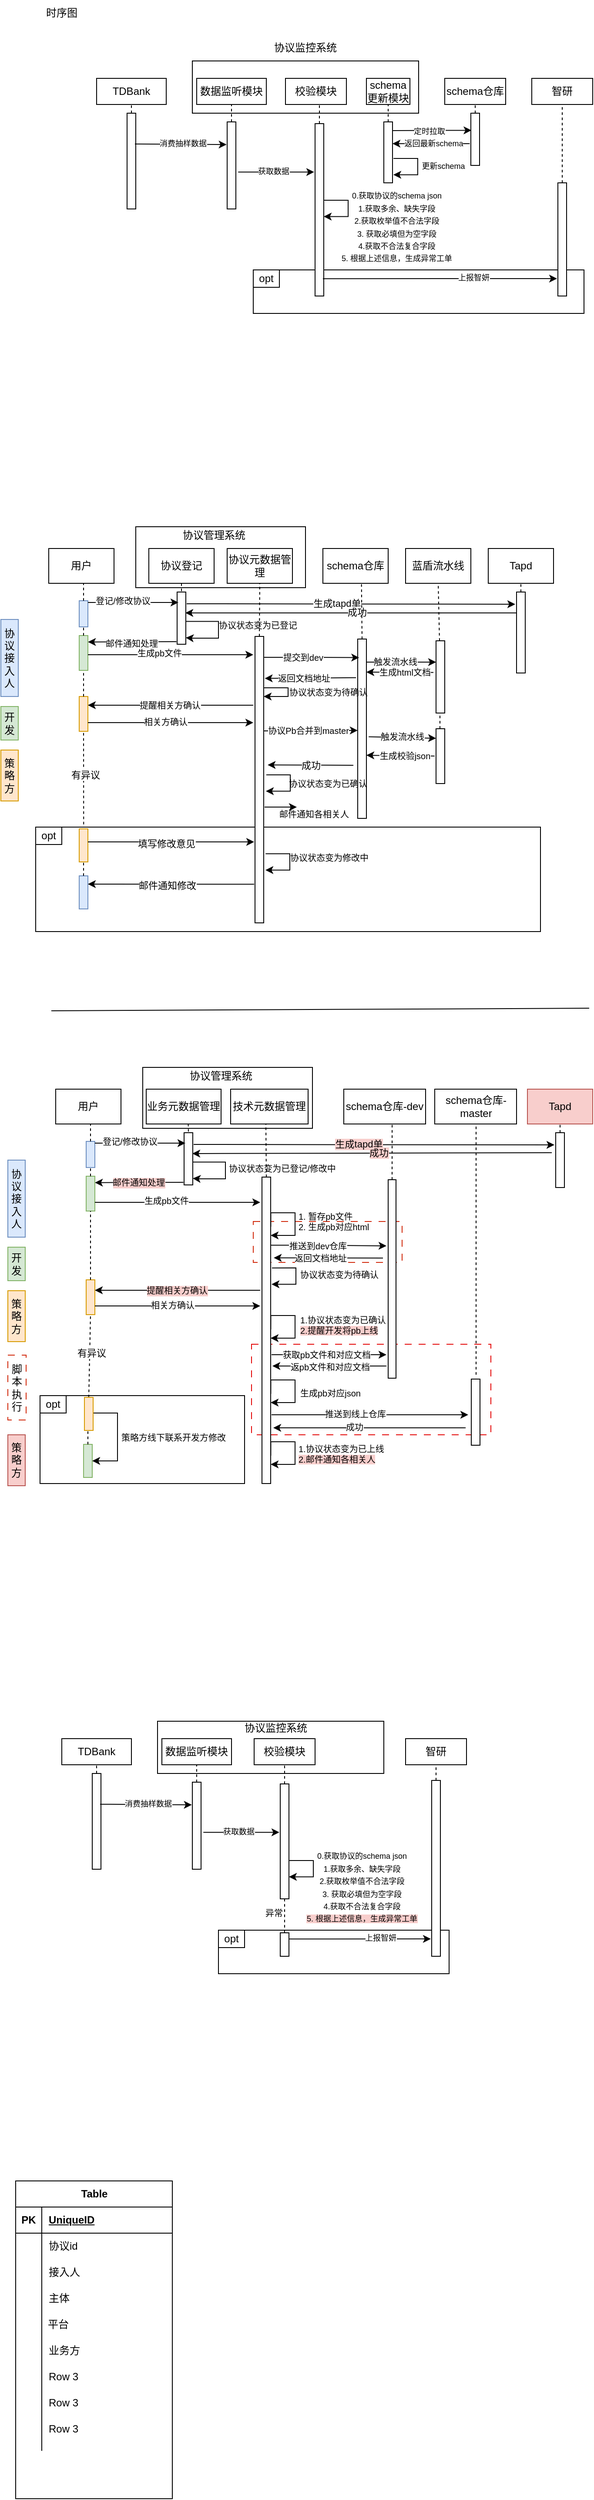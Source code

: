 <mxfile version="24.7.7">
  <diagram name="第 1 页" id="CR4XsCBSvweE6iLV07da">
    <mxGraphModel dx="924" dy="619" grid="0" gridSize="10" guides="1" tooltips="1" connect="1" arrows="1" fold="1" page="1" pageScale="1" pageWidth="827" pageHeight="1169" math="0" shadow="0">
      <root>
        <mxCell id="0" />
        <mxCell id="1" parent="0" />
        <mxCell id="rR5JXbFDMYqsQofv4qGl-117" value="" style="rounded=0;whiteSpace=wrap;html=1;strokeColor=#e40707;dashed=1;dashPattern=8 8;" vertex="1" parent="1">
          <mxGeometry x="308" y="1574" width="275" height="104" as="geometry" />
        </mxCell>
        <mxCell id="rR5JXbFDMYqsQofv4qGl-110" value="" style="rounded=0;whiteSpace=wrap;html=1;dashed=1;strokeColor=#d1280a;dashPattern=8 8;" vertex="1" parent="1">
          <mxGeometry x="310" y="1433" width="171" height="47" as="geometry" />
        </mxCell>
        <mxCell id="E8HGXAw2fkti96cfrxgh-219" value="" style="rounded=0;whiteSpace=wrap;html=1;" parent="1" vertex="1">
          <mxGeometry x="310" y="340" width="380" height="50" as="geometry" />
        </mxCell>
        <mxCell id="E8HGXAw2fkti96cfrxgh-168" value="" style="rounded=0;whiteSpace=wrap;html=1;" parent="1" vertex="1">
          <mxGeometry x="60" y="980" width="580" height="120" as="geometry" />
        </mxCell>
        <mxCell id="E8HGXAw2fkti96cfrxgh-92" value="" style="rounded=0;whiteSpace=wrap;html=1;" parent="1" vertex="1">
          <mxGeometry x="175" y="635" width="195" height="70" as="geometry" />
        </mxCell>
        <mxCell id="E8HGXAw2fkti96cfrxgh-1" value="时序图" style="text;html=1;align=center;verticalAlign=middle;whiteSpace=wrap;rounded=0;" parent="1" vertex="1">
          <mxGeometry x="60" y="30" width="60" height="30" as="geometry" />
        </mxCell>
        <mxCell id="E8HGXAw2fkti96cfrxgh-2" value="" style="rounded=0;whiteSpace=wrap;html=1;" parent="1" vertex="1">
          <mxGeometry x="240" y="100" width="260" height="60" as="geometry" />
        </mxCell>
        <mxCell id="E8HGXAw2fkti96cfrxgh-3" value="协议监控系统" style="text;html=1;align=center;verticalAlign=middle;whiteSpace=wrap;rounded=0;" parent="1" vertex="1">
          <mxGeometry x="325" y="70" width="90" height="30" as="geometry" />
        </mxCell>
        <mxCell id="E8HGXAw2fkti96cfrxgh-4" value="数据监听模块" style="rounded=0;whiteSpace=wrap;html=1;" parent="1" vertex="1">
          <mxGeometry x="245" y="120" width="80" height="30" as="geometry" />
        </mxCell>
        <mxCell id="E8HGXAw2fkti96cfrxgh-5" value="TDBank" style="rounded=0;whiteSpace=wrap;html=1;" parent="1" vertex="1">
          <mxGeometry x="130" y="120" width="80" height="30" as="geometry" />
        </mxCell>
        <mxCell id="E8HGXAw2fkti96cfrxgh-6" value="校验模块" style="rounded=0;whiteSpace=wrap;html=1;" parent="1" vertex="1">
          <mxGeometry x="347" y="120" width="70" height="30" as="geometry" />
        </mxCell>
        <mxCell id="E8HGXAw2fkti96cfrxgh-7" value="" style="endArrow=none;dashed=1;html=1;rounded=0;entryX=0.5;entryY=1;entryDx=0;entryDy=0;" parent="1" target="E8HGXAw2fkti96cfrxgh-5" edge="1">
          <mxGeometry width="50" height="50" relative="1" as="geometry">
            <mxPoint x="170" y="160" as="sourcePoint" />
            <mxPoint x="170" y="240" as="targetPoint" />
          </mxGeometry>
        </mxCell>
        <mxCell id="E8HGXAw2fkti96cfrxgh-8" value="" style="rounded=0;whiteSpace=wrap;html=1;" parent="1" vertex="1">
          <mxGeometry x="165" y="160" width="10" height="110" as="geometry" />
        </mxCell>
        <mxCell id="E8HGXAw2fkti96cfrxgh-9" value="" style="endArrow=none;dashed=1;html=1;rounded=0;entryX=0.5;entryY=1;entryDx=0;entryDy=0;" parent="1" target="E8HGXAw2fkti96cfrxgh-4" edge="1">
          <mxGeometry width="50" height="50" relative="1" as="geometry">
            <mxPoint x="285" y="170" as="sourcePoint" />
            <mxPoint x="280" y="200" as="targetPoint" />
          </mxGeometry>
        </mxCell>
        <mxCell id="E8HGXAw2fkti96cfrxgh-10" value="" style="rounded=0;whiteSpace=wrap;html=1;" parent="1" vertex="1">
          <mxGeometry x="280" y="170" width="10" height="100" as="geometry" />
        </mxCell>
        <mxCell id="E8HGXAw2fkti96cfrxgh-23" value="schema仓库" style="rounded=0;whiteSpace=wrap;html=1;" parent="1" vertex="1">
          <mxGeometry x="530" y="120" width="70" height="30" as="geometry" />
        </mxCell>
        <mxCell id="E8HGXAw2fkti96cfrxgh-26" value="" style="rounded=0;whiteSpace=wrap;html=1;" parent="1" vertex="1">
          <mxGeometry x="560" y="160" width="10" height="60" as="geometry" />
        </mxCell>
        <mxCell id="E8HGXAw2fkti96cfrxgh-27" value="schema更新模块" style="rounded=0;whiteSpace=wrap;html=1;" parent="1" vertex="1">
          <mxGeometry x="440" y="120" width="50" height="30" as="geometry" />
        </mxCell>
        <mxCell id="E8HGXAw2fkti96cfrxgh-28" value="" style="endArrow=none;dashed=1;html=1;rounded=0;entryX=0.5;entryY=1;entryDx=0;entryDy=0;" parent="1" target="E8HGXAw2fkti96cfrxgh-23" edge="1">
          <mxGeometry width="50" height="50" relative="1" as="geometry">
            <mxPoint x="565" y="160" as="sourcePoint" />
            <mxPoint x="430" y="200" as="targetPoint" />
          </mxGeometry>
        </mxCell>
        <mxCell id="E8HGXAw2fkti96cfrxgh-29" value="" style="rounded=0;whiteSpace=wrap;html=1;" parent="1" vertex="1">
          <mxGeometry x="460" y="170" width="10" height="70" as="geometry" />
        </mxCell>
        <mxCell id="E8HGXAw2fkti96cfrxgh-30" value="" style="endArrow=classic;html=1;rounded=0;exitX=0.9;exitY=0.204;exitDx=0;exitDy=0;entryX=-0.067;entryY=0.047;entryDx=0;entryDy=0;entryPerimeter=0;exitPerimeter=0;" parent="1" edge="1">
          <mxGeometry width="50" height="50" relative="1" as="geometry">
            <mxPoint x="174" y="195.32" as="sourcePoint" />
            <mxPoint x="279.33" y="196.05" as="targetPoint" />
          </mxGeometry>
        </mxCell>
        <mxCell id="E8HGXAw2fkti96cfrxgh-32" value="消费抽样数据" style="edgeLabel;html=1;align=center;verticalAlign=middle;resizable=0;points=[];fontSize=9;" parent="E8HGXAw2fkti96cfrxgh-30" vertex="1" connectable="0">
          <mxGeometry x="0.045" y="1" relative="1" as="geometry">
            <mxPoint as="offset" />
          </mxGeometry>
        </mxCell>
        <mxCell id="E8HGXAw2fkti96cfrxgh-31" value="" style="endArrow=none;dashed=1;html=1;rounded=0;entryX=0.5;entryY=1;entryDx=0;entryDy=0;exitX=0.5;exitY=0;exitDx=0;exitDy=0;" parent="1" source="E8HGXAw2fkti96cfrxgh-29" target="E8HGXAw2fkti96cfrxgh-27" edge="1">
          <mxGeometry width="50" height="50" relative="1" as="geometry">
            <mxPoint x="360" y="220" as="sourcePoint" />
            <mxPoint x="410" y="170" as="targetPoint" />
          </mxGeometry>
        </mxCell>
        <mxCell id="E8HGXAw2fkti96cfrxgh-33" value="" style="rounded=0;whiteSpace=wrap;html=1;" parent="1" vertex="1">
          <mxGeometry x="381" y="172" width="10" height="198" as="geometry" />
        </mxCell>
        <mxCell id="E8HGXAw2fkti96cfrxgh-37" value="智研" style="rounded=0;whiteSpace=wrap;html=1;" parent="1" vertex="1">
          <mxGeometry x="630" y="120" width="70" height="30" as="geometry" />
        </mxCell>
        <mxCell id="E8HGXAw2fkti96cfrxgh-38" value="" style="rounded=0;whiteSpace=wrap;html=1;" parent="1" vertex="1">
          <mxGeometry x="660" y="240" width="10" height="130" as="geometry" />
        </mxCell>
        <mxCell id="E8HGXAw2fkti96cfrxgh-39" value="" style="endArrow=none;dashed=1;html=1;rounded=0;entryX=0.5;entryY=1;entryDx=0;entryDy=0;exitX=0.5;exitY=0;exitDx=0;exitDy=0;" parent="1" source="E8HGXAw2fkti96cfrxgh-38" target="E8HGXAw2fkti96cfrxgh-37" edge="1">
          <mxGeometry width="50" height="50" relative="1" as="geometry">
            <mxPoint x="462" y="180" as="sourcePoint" />
            <mxPoint x="462" y="160" as="targetPoint" />
          </mxGeometry>
        </mxCell>
        <mxCell id="E8HGXAw2fkti96cfrxgh-87" value="&lt;div&gt;&lt;font style=&quot;font-size: 9px;&quot;&gt;0.获取协议的schema json&lt;/font&gt;&lt;/div&gt;&lt;font style=&quot;font-size: 9px;&quot;&gt;1.获取多余、缺失字段&lt;/font&gt;&lt;div&gt;&lt;font style=&quot;font-size: 9px;&quot;&gt;2.获取枚举值不合法字段&lt;/font&gt;&lt;/div&gt;&lt;div&gt;&lt;font style=&quot;font-size: 9px;&quot;&gt;3. 获取必填但为空字段&lt;/font&gt;&lt;/div&gt;&lt;div&gt;&lt;font style=&quot;font-size: 9px;&quot;&gt;4.获取不合法复合字段&lt;/font&gt;&lt;/div&gt;&lt;div&gt;&lt;font style=&quot;font-size: 9px;&quot;&gt;5. 根据上述信息，生成异常工单&lt;/font&gt;&lt;/div&gt;" style="text;html=1;align=center;verticalAlign=middle;whiteSpace=wrap;rounded=0;" parent="1" vertex="1">
          <mxGeometry x="410" y="275" width="130" height="30" as="geometry" />
        </mxCell>
        <mxCell id="E8HGXAw2fkti96cfrxgh-88" value="" style="endArrow=classic;html=1;rounded=0;exitX=1;exitY=0.75;exitDx=0;exitDy=0;fontSize=9;" parent="1" edge="1">
          <mxGeometry width="50" height="50" relative="1" as="geometry">
            <mxPoint x="390" y="350.1" as="sourcePoint" />
            <mxPoint x="659" y="350" as="targetPoint" />
          </mxGeometry>
        </mxCell>
        <mxCell id="E8HGXAw2fkti96cfrxgh-89" value="&lt;font style=&quot;font-size: 9px;&quot;&gt;上报智妍&lt;/font&gt;" style="edgeLabel;html=1;align=center;verticalAlign=middle;resizable=0;points=[];fontSize=9;" parent="E8HGXAw2fkti96cfrxgh-88" vertex="1" connectable="0">
          <mxGeometry x="0.288" y="1" relative="1" as="geometry">
            <mxPoint as="offset" />
          </mxGeometry>
        </mxCell>
        <mxCell id="E8HGXAw2fkti96cfrxgh-90" value="用户" style="rounded=0;whiteSpace=wrap;html=1;" parent="1" vertex="1">
          <mxGeometry x="75" y="660" width="75" height="40" as="geometry" />
        </mxCell>
        <mxCell id="E8HGXAw2fkti96cfrxgh-91" value="协议登记" style="rounded=0;whiteSpace=wrap;html=1;" parent="1" vertex="1">
          <mxGeometry x="190" y="660" width="75" height="40" as="geometry" />
        </mxCell>
        <mxCell id="E8HGXAw2fkti96cfrxgh-93" value="协议管理系统" style="text;html=1;align=center;verticalAlign=middle;whiteSpace=wrap;rounded=0;" parent="1" vertex="1">
          <mxGeometry x="220" y="630" width="90" height="30" as="geometry" />
        </mxCell>
        <mxCell id="E8HGXAw2fkti96cfrxgh-95" value="" style="rounded=0;whiteSpace=wrap;html=1;fillColor=#dae8fc;strokeColor=#6c8ebf;" parent="1" vertex="1">
          <mxGeometry x="110" y="720" width="10" height="30" as="geometry" />
        </mxCell>
        <mxCell id="E8HGXAw2fkti96cfrxgh-96" value="协议元数据管理" style="rounded=0;whiteSpace=wrap;html=1;" parent="1" vertex="1">
          <mxGeometry x="280" y="660" width="75" height="40" as="geometry" />
        </mxCell>
        <mxCell id="E8HGXAw2fkti96cfrxgh-98" value="" style="rounded=0;whiteSpace=wrap;html=1;" parent="1" vertex="1">
          <mxGeometry x="222.5" y="710" width="10" height="60" as="geometry" />
        </mxCell>
        <mxCell id="E8HGXAw2fkti96cfrxgh-99" value="" style="rounded=0;whiteSpace=wrap;html=1;" parent="1" vertex="1">
          <mxGeometry x="312" y="761" width="10" height="329" as="geometry" />
        </mxCell>
        <mxCell id="E8HGXAw2fkti96cfrxgh-100" value="" style="endArrow=classic;html=1;rounded=0;" parent="1" edge="1">
          <mxGeometry width="50" height="50" relative="1" as="geometry">
            <mxPoint x="120" y="722" as="sourcePoint" />
            <mxPoint x="224" y="722" as="targetPoint" />
          </mxGeometry>
        </mxCell>
        <mxCell id="E8HGXAw2fkti96cfrxgh-132" value="登记/修改协议" style="edgeLabel;html=1;align=center;verticalAlign=middle;resizable=0;points=[];fontSize=10;" parent="E8HGXAw2fkti96cfrxgh-100" vertex="1" connectable="0">
          <mxGeometry x="-0.267" y="3" relative="1" as="geometry">
            <mxPoint x="2" y="1" as="offset" />
          </mxGeometry>
        </mxCell>
        <mxCell id="E8HGXAw2fkti96cfrxgh-105" value="" style="rounded=0;whiteSpace=wrap;html=1;fillColor=#d5e8d4;strokeColor=#82b366;" parent="1" vertex="1">
          <mxGeometry x="110" y="760" width="10" height="40" as="geometry" />
        </mxCell>
        <mxCell id="E8HGXAw2fkti96cfrxgh-107" value="" style="endArrow=classic;html=1;rounded=0;exitX=-0.082;exitY=0.841;exitDx=0;exitDy=0;entryX=1.011;entryY=0.059;entryDx=0;entryDy=0;entryPerimeter=0;exitPerimeter=0;" parent="1" edge="1">
          <mxGeometry width="50" height="50" relative="1" as="geometry">
            <mxPoint x="221.68" y="767.05" as="sourcePoint" />
            <mxPoint x="120.11" y="767.36" as="targetPoint" />
          </mxGeometry>
        </mxCell>
        <mxCell id="E8HGXAw2fkti96cfrxgh-129" value="邮件通知处理" style="edgeLabel;html=1;align=center;verticalAlign=middle;resizable=0;points=[];fontSize=10;" parent="E8HGXAw2fkti96cfrxgh-107" vertex="1" connectable="0">
          <mxGeometry x="0.019" y="2" relative="1" as="geometry">
            <mxPoint as="offset" />
          </mxGeometry>
        </mxCell>
        <mxCell id="E8HGXAw2fkti96cfrxgh-108" value="" style="endArrow=classic;html=1;rounded=0;" parent="1" edge="1">
          <mxGeometry width="50" height="50" relative="1" as="geometry">
            <mxPoint x="120" y="782" as="sourcePoint" />
            <mxPoint x="310" y="782" as="targetPoint" />
          </mxGeometry>
        </mxCell>
        <mxCell id="E8HGXAw2fkti96cfrxgh-135" value="生成pb文件" style="edgeLabel;html=1;align=center;verticalAlign=middle;resizable=0;points=[];fontSize=10;" parent="E8HGXAw2fkti96cfrxgh-108" vertex="1" connectable="0">
          <mxGeometry x="-0.141" y="2" relative="1" as="geometry">
            <mxPoint as="offset" />
          </mxGeometry>
        </mxCell>
        <mxCell id="E8HGXAw2fkti96cfrxgh-109" value="" style="endArrow=none;dashed=1;html=1;rounded=0;entryX=0.5;entryY=1;entryDx=0;entryDy=0;exitX=0.5;exitY=0;exitDx=0;exitDy=0;" parent="1" source="E8HGXAw2fkti96cfrxgh-99" target="E8HGXAw2fkti96cfrxgh-96" edge="1">
          <mxGeometry width="50" height="50" relative="1" as="geometry">
            <mxPoint x="270" y="780" as="sourcePoint" />
            <mxPoint x="320" y="730" as="targetPoint" />
          </mxGeometry>
        </mxCell>
        <mxCell id="E8HGXAw2fkti96cfrxgh-110" value="schema仓库" style="rounded=0;whiteSpace=wrap;html=1;" parent="1" vertex="1">
          <mxGeometry x="390" y="660" width="75" height="40" as="geometry" />
        </mxCell>
        <mxCell id="E8HGXAw2fkti96cfrxgh-111" value="" style="rounded=0;whiteSpace=wrap;html=1;" parent="1" vertex="1">
          <mxGeometry x="430" y="764" width="10" height="206" as="geometry" />
        </mxCell>
        <mxCell id="E8HGXAw2fkti96cfrxgh-112" style="edgeStyle=orthogonalEdgeStyle;rounded=0;orthogonalLoop=1;jettySize=auto;html=1;exitX=1;exitY=0.25;exitDx=0;exitDy=0;entryX=0.168;entryY=0.462;entryDx=0;entryDy=0;entryPerimeter=0;" parent="1" edge="1">
          <mxGeometry relative="1" as="geometry">
            <mxPoint x="322" y="787.25" as="sourcePoint" />
            <mxPoint x="431.68" y="785.346" as="targetPoint" />
            <Array as="points">
              <mxPoint x="322" y="785" />
              <mxPoint x="376" y="785" />
            </Array>
          </mxGeometry>
        </mxCell>
        <mxCell id="E8HGXAw2fkti96cfrxgh-148" value="&lt;span style=&quot;font-size: 10px;&quot;&gt;提交到dev&lt;/span&gt;" style="edgeLabel;html=1;align=center;verticalAlign=middle;resizable=0;points=[];" parent="E8HGXAw2fkti96cfrxgh-112" vertex="1" connectable="0">
          <mxGeometry x="-0.166" relative="1" as="geometry">
            <mxPoint as="offset" />
          </mxGeometry>
        </mxCell>
        <mxCell id="E8HGXAw2fkti96cfrxgh-114" value="" style="endArrow=classic;html=1;rounded=0;exitX=-0.195;exitY=0.298;exitDx=0;exitDy=0;entryX=1.119;entryY=0.198;entryDx=0;entryDy=0;entryPerimeter=0;exitPerimeter=0;" parent="1" edge="1">
          <mxGeometry width="50" height="50" relative="1" as="geometry">
            <mxPoint x="428.05" y="808.388" as="sourcePoint" />
            <mxPoint x="323.19" y="809.142" as="targetPoint" />
          </mxGeometry>
        </mxCell>
        <mxCell id="E8HGXAw2fkti96cfrxgh-122" value="返回文档地址" style="edgeLabel;html=1;align=center;verticalAlign=middle;resizable=0;points=[];fontSize=10;" parent="E8HGXAw2fkti96cfrxgh-114" vertex="1" connectable="0">
          <mxGeometry x="0.146" relative="1" as="geometry">
            <mxPoint as="offset" />
          </mxGeometry>
        </mxCell>
        <mxCell id="E8HGXAw2fkti96cfrxgh-115" value="蓝盾流水线" style="rounded=0;whiteSpace=wrap;html=1;" parent="1" vertex="1">
          <mxGeometry x="485" y="660" width="75" height="40" as="geometry" />
        </mxCell>
        <mxCell id="E8HGXAw2fkti96cfrxgh-116" value="" style="rounded=0;whiteSpace=wrap;html=1;" parent="1" vertex="1">
          <mxGeometry x="520" y="766" width="10" height="83" as="geometry" />
        </mxCell>
        <mxCell id="E8HGXAw2fkti96cfrxgh-117" value="" style="endArrow=classic;html=1;rounded=0;entryX=0;entryY=0.5;entryDx=0;entryDy=0;" parent="1" edge="1">
          <mxGeometry width="50" height="50" relative="1" as="geometry">
            <mxPoint x="440" y="790.5" as="sourcePoint" />
            <mxPoint x="520" y="790.5" as="targetPoint" />
          </mxGeometry>
        </mxCell>
        <mxCell id="E8HGXAw2fkti96cfrxgh-119" value="触发流水线" style="edgeLabel;html=1;align=center;verticalAlign=middle;resizable=0;points=[];fontSize=10;" parent="E8HGXAw2fkti96cfrxgh-117" vertex="1" connectable="0">
          <mxGeometry x="-0.17" relative="1" as="geometry">
            <mxPoint y="-1" as="offset" />
          </mxGeometry>
        </mxCell>
        <mxCell id="E8HGXAw2fkti96cfrxgh-120" value="" style="endArrow=classic;html=1;rounded=0;exitX=-0.303;exitY=0.655;exitDx=0;exitDy=0;exitPerimeter=0;" parent="1" edge="1">
          <mxGeometry width="50" height="50" relative="1" as="geometry">
            <mxPoint x="516.97" y="802.365" as="sourcePoint" />
            <mxPoint x="440" y="802" as="targetPoint" />
          </mxGeometry>
        </mxCell>
        <mxCell id="E8HGXAw2fkti96cfrxgh-121" value="生成html文档" style="edgeLabel;html=1;align=center;verticalAlign=middle;resizable=0;points=[];fontSize=10;" parent="E8HGXAw2fkti96cfrxgh-120" vertex="1" connectable="0">
          <mxGeometry x="-0.125" relative="1" as="geometry">
            <mxPoint as="offset" />
          </mxGeometry>
        </mxCell>
        <mxCell id="E8HGXAw2fkti96cfrxgh-124" value="" style="rounded=0;whiteSpace=wrap;html=1;fillColor=#ffe6cc;strokeColor=#d79b00;" parent="1" vertex="1">
          <mxGeometry x="110" y="830" width="10" height="40" as="geometry" />
        </mxCell>
        <mxCell id="E8HGXAw2fkti96cfrxgh-125" value="Tapd" style="rounded=0;whiteSpace=wrap;html=1;" parent="1" vertex="1">
          <mxGeometry x="580" y="660" width="75" height="40" as="geometry" />
        </mxCell>
        <mxCell id="E8HGXAw2fkti96cfrxgh-126" value="" style="endArrow=classic;html=1;rounded=0;exitX=1;exitY=0.25;exitDx=0;exitDy=0;" parent="1" edge="1">
          <mxGeometry width="50" height="50" relative="1" as="geometry">
            <mxPoint x="233.5" y="723.5" as="sourcePoint" />
            <mxPoint x="611" y="724" as="targetPoint" />
          </mxGeometry>
        </mxCell>
        <mxCell id="E8HGXAw2fkti96cfrxgh-131" value="生成tapd单" style="edgeLabel;html=1;align=center;verticalAlign=middle;resizable=0;points=[];" parent="E8HGXAw2fkti96cfrxgh-126" vertex="1" connectable="0">
          <mxGeometry x="-0.086" y="1" relative="1" as="geometry">
            <mxPoint as="offset" />
          </mxGeometry>
        </mxCell>
        <mxCell id="E8HGXAw2fkti96cfrxgh-127" value="" style="rounded=0;whiteSpace=wrap;html=1;" parent="1" vertex="1">
          <mxGeometry x="612.5" y="710" width="10" height="93" as="geometry" />
        </mxCell>
        <mxCell id="E8HGXAw2fkti96cfrxgh-128" value="" style="endArrow=classic;html=1;rounded=0;edgeStyle=orthogonalEdgeStyle;exitX=1.015;exitY=0.375;exitDx=0;exitDy=0;exitPerimeter=0;entryX=1;entryY=0.75;entryDx=0;entryDy=0;" parent="1" edge="1">
          <mxGeometry width="50" height="50" relative="1" as="geometry">
            <mxPoint x="232.65" y="743.75" as="sourcePoint" />
            <mxPoint x="232.5" y="762.5" as="targetPoint" />
            <Array as="points">
              <mxPoint x="270" y="744" />
              <mxPoint x="270" y="763" />
              <mxPoint x="240" y="763" />
            </Array>
          </mxGeometry>
        </mxCell>
        <mxCell id="E8HGXAw2fkti96cfrxgh-130" value="协议状态变为已登记" style="text;html=1;align=center;verticalAlign=middle;whiteSpace=wrap;rounded=0;fontSize=10;" parent="1" vertex="1">
          <mxGeometry x="257.5" y="733" width="115" height="30" as="geometry" />
        </mxCell>
        <mxCell id="E8HGXAw2fkti96cfrxgh-133" value="" style="endArrow=classic;html=1;rounded=0;entryX=1;entryY=0.25;entryDx=0;entryDy=0;" parent="1" target="E8HGXAw2fkti96cfrxgh-124" edge="1">
          <mxGeometry width="50" height="50" relative="1" as="geometry">
            <mxPoint x="310" y="840" as="sourcePoint" />
            <mxPoint x="220" y="870" as="targetPoint" />
          </mxGeometry>
        </mxCell>
        <mxCell id="E8HGXAw2fkti96cfrxgh-134" value="提醒相关方确认" style="edgeLabel;html=1;align=center;verticalAlign=middle;resizable=0;points=[];fontSize=10;" parent="E8HGXAw2fkti96cfrxgh-133" vertex="1" connectable="0">
          <mxGeometry x="0.011" relative="1" as="geometry">
            <mxPoint as="offset" />
          </mxGeometry>
        </mxCell>
        <mxCell id="E8HGXAw2fkti96cfrxgh-136" value="" style="endArrow=classic;html=1;rounded=0;exitX=1;exitY=0.75;exitDx=0;exitDy=0;" parent="1" source="E8HGXAw2fkti96cfrxgh-124" edge="1">
          <mxGeometry width="50" height="50" relative="1" as="geometry">
            <mxPoint x="170" y="960" as="sourcePoint" />
            <mxPoint x="310" y="860" as="targetPoint" />
          </mxGeometry>
        </mxCell>
        <mxCell id="E8HGXAw2fkti96cfrxgh-137" value="相关方确认" style="edgeLabel;html=1;align=center;verticalAlign=middle;resizable=0;points=[];fontSize=10;" parent="E8HGXAw2fkti96cfrxgh-136" vertex="1" connectable="0">
          <mxGeometry x="-0.062" y="1" relative="1" as="geometry">
            <mxPoint as="offset" />
          </mxGeometry>
        </mxCell>
        <mxCell id="E8HGXAw2fkti96cfrxgh-140" value="协议状态变为已确认" style="text;html=1;align=center;verticalAlign=middle;whiteSpace=wrap;rounded=0;fontSize=10;" parent="1" vertex="1">
          <mxGeometry x="338" y="914.5" width="116" height="30" as="geometry" />
        </mxCell>
        <mxCell id="E8HGXAw2fkti96cfrxgh-141" value="" style="endArrow=classic;html=1;rounded=0;entryX=0;entryY=0.66;entryDx=0;entryDy=0;entryPerimeter=0;exitX=1.011;exitY=0.424;exitDx=0;exitDy=0;exitPerimeter=0;" parent="1" edge="1">
          <mxGeometry width="50" height="50" relative="1" as="geometry">
            <mxPoint x="322.11" y="869.496" as="sourcePoint" />
            <mxPoint x="430" y="868.96" as="targetPoint" />
          </mxGeometry>
        </mxCell>
        <mxCell id="E8HGXAw2fkti96cfrxgh-142" value="协议Pb合并到master" style="edgeLabel;html=1;align=center;verticalAlign=middle;resizable=0;points=[];fontSize=10;" parent="E8HGXAw2fkti96cfrxgh-141" vertex="1" connectable="0">
          <mxGeometry x="-0.178" y="-1" relative="1" as="geometry">
            <mxPoint x="6" y="-2" as="offset" />
          </mxGeometry>
        </mxCell>
        <mxCell id="E8HGXAw2fkti96cfrxgh-143" value="" style="rounded=0;whiteSpace=wrap;html=1;" parent="1" vertex="1">
          <mxGeometry x="520" y="867" width="10" height="63" as="geometry" />
        </mxCell>
        <mxCell id="E8HGXAw2fkti96cfrxgh-144" value="" style="endArrow=classic;html=1;rounded=0;exitX=1.265;exitY=0.7;exitDx=0;exitDy=0;exitPerimeter=0;" parent="1" edge="1">
          <mxGeometry width="50" height="50" relative="1" as="geometry">
            <mxPoint x="442.65" y="876.2" as="sourcePoint" />
            <mxPoint x="520" y="878" as="targetPoint" />
          </mxGeometry>
        </mxCell>
        <mxCell id="E8HGXAw2fkti96cfrxgh-145" value="触发流水线" style="edgeLabel;html=1;align=center;verticalAlign=middle;resizable=0;points=[];fontSize=10;" parent="E8HGXAw2fkti96cfrxgh-144" vertex="1" connectable="0">
          <mxGeometry x="-0.381" y="-2" relative="1" as="geometry">
            <mxPoint x="14" y="-3" as="offset" />
          </mxGeometry>
        </mxCell>
        <mxCell id="E8HGXAw2fkti96cfrxgh-146" value="" style="endArrow=classic;html=1;rounded=0;exitX=-0.168;exitY=0.367;exitDx=0;exitDy=0;exitPerimeter=0;entryX=1;entryY=0.75;entryDx=0;entryDy=0;" parent="1" edge="1">
          <mxGeometry width="50" height="50" relative="1" as="geometry">
            <mxPoint x="518.32" y="898.36" as="sourcePoint" />
            <mxPoint x="440" y="897.5" as="targetPoint" />
          </mxGeometry>
        </mxCell>
        <mxCell id="E8HGXAw2fkti96cfrxgh-147" value="生成校验json" style="edgeLabel;html=1;align=center;verticalAlign=middle;resizable=0;points=[];fontSize=10;" parent="E8HGXAw2fkti96cfrxgh-146" vertex="1" connectable="0">
          <mxGeometry x="0.083" y="2" relative="1" as="geometry">
            <mxPoint x="8" y="-2" as="offset" />
          </mxGeometry>
        </mxCell>
        <mxCell id="E8HGXAw2fkti96cfrxgh-149" value="成功" style="endArrow=classic;html=1;rounded=0;entryX=0.957;entryY=0.549;entryDx=0;entryDy=0;entryPerimeter=0;" parent="1" edge="1">
          <mxGeometry width="50" height="50" relative="1" as="geometry">
            <mxPoint x="425" y="909" as="sourcePoint" />
            <mxPoint x="326.57" y="908.621" as="targetPoint" />
          </mxGeometry>
        </mxCell>
        <mxCell id="E8HGXAw2fkti96cfrxgh-154" value="" style="endArrow=classic;html=1;rounded=0;edgeStyle=orthogonalEdgeStyle;exitX=1.015;exitY=0.375;exitDx=0;exitDy=0;exitPerimeter=0;" parent="1" edge="1">
          <mxGeometry width="50" height="50" relative="1" as="geometry">
            <mxPoint x="322.15" y="820" as="sourcePoint" />
            <mxPoint x="322" y="830" as="targetPoint" />
            <Array as="points">
              <mxPoint x="350" y="820" />
              <mxPoint x="350" y="830" />
              <mxPoint x="322" y="830" />
            </Array>
          </mxGeometry>
        </mxCell>
        <mxCell id="E8HGXAw2fkti96cfrxgh-155" value="&lt;span style=&quot;font-size: 10px; text-wrap: nowrap; background-color: rgb(255, 255, 255);&quot;&gt;邮件通知各相关人&lt;/span&gt;" style="text;html=1;align=center;verticalAlign=middle;whiteSpace=wrap;rounded=0;fontSize=10;" parent="1" vertex="1">
          <mxGeometry x="350" y="950" width="60" height="30" as="geometry" />
        </mxCell>
        <mxCell id="E8HGXAw2fkti96cfrxgh-157" value="" style="endArrow=classic;html=1;rounded=0;" parent="1" edge="1">
          <mxGeometry width="50" height="50" relative="1" as="geometry">
            <mxPoint x="323" y="957" as="sourcePoint" />
            <mxPoint x="360" y="957" as="targetPoint" />
          </mxGeometry>
        </mxCell>
        <mxCell id="E8HGXAw2fkti96cfrxgh-159" value="" style="endArrow=none;dashed=1;html=1;rounded=0;entryX=0.5;entryY=1;entryDx=0;entryDy=0;exitX=0.376;exitY=-0.053;exitDx=0;exitDy=0;exitPerimeter=0;" parent="1" target="E8HGXAw2fkti96cfrxgh-124" edge="1">
          <mxGeometry width="50" height="50" relative="1" as="geometry">
            <mxPoint x="115.12" y="976.82" as="sourcePoint" />
            <mxPoint x="150" y="940" as="targetPoint" />
          </mxGeometry>
        </mxCell>
        <mxCell id="E8HGXAw2fkti96cfrxgh-161" value="有异议" style="edgeLabel;html=1;align=center;verticalAlign=middle;resizable=0;points=[];" parent="E8HGXAw2fkti96cfrxgh-159" vertex="1" connectable="0">
          <mxGeometry x="0.072" y="-2" relative="1" as="geometry">
            <mxPoint as="offset" />
          </mxGeometry>
        </mxCell>
        <mxCell id="E8HGXAw2fkti96cfrxgh-160" value="" style="rounded=0;whiteSpace=wrap;html=1;fillColor=#ffe6cc;strokeColor=#d79b00;" parent="1" vertex="1">
          <mxGeometry x="110" y="982" width="10" height="38" as="geometry" />
        </mxCell>
        <mxCell id="E8HGXAw2fkti96cfrxgh-162" value="" style="endArrow=classic;html=1;rounded=0;" parent="1" edge="1">
          <mxGeometry width="50" height="50" relative="1" as="geometry">
            <mxPoint x="120" y="997" as="sourcePoint" />
            <mxPoint x="311" y="997" as="targetPoint" />
          </mxGeometry>
        </mxCell>
        <mxCell id="E8HGXAw2fkti96cfrxgh-163" value="填写修改意见" style="edgeLabel;html=1;align=center;verticalAlign=middle;resizable=0;points=[];" parent="E8HGXAw2fkti96cfrxgh-162" vertex="1" connectable="0">
          <mxGeometry x="-0.061" y="-2" relative="1" as="geometry">
            <mxPoint as="offset" />
          </mxGeometry>
        </mxCell>
        <mxCell id="E8HGXAw2fkti96cfrxgh-164" value="" style="endArrow=classic;html=1;rounded=0;edgeStyle=orthogonalEdgeStyle;exitX=1.015;exitY=0.375;exitDx=0;exitDy=0;exitPerimeter=0;entryX=1;entryY=0.75;entryDx=0;entryDy=0;" parent="1" edge="1">
          <mxGeometry width="50" height="50" relative="1" as="geometry">
            <mxPoint x="391.15" y="260" as="sourcePoint" />
            <mxPoint x="391" y="278.75" as="targetPoint" />
            <Array as="points">
              <mxPoint x="419" y="260" />
              <mxPoint x="419" y="279.0" />
            </Array>
          </mxGeometry>
        </mxCell>
        <mxCell id="E8HGXAw2fkti96cfrxgh-165" value="协议状态变为修改中" style="text;html=1;align=center;verticalAlign=middle;whiteSpace=wrap;rounded=0;fontSize=10;" parent="1" vertex="1">
          <mxGeometry x="348.5" y="1000" width="96.5" height="30" as="geometry" />
        </mxCell>
        <mxCell id="E8HGXAw2fkti96cfrxgh-171" value="" style="endArrow=classic;html=1;rounded=0;edgeStyle=orthogonalEdgeStyle;entryX=1;entryY=0.75;entryDx=0;entryDy=0;" parent="1" edge="1">
          <mxGeometry width="50" height="50" relative="1" as="geometry">
            <mxPoint x="325" y="920" as="sourcePoint" />
            <mxPoint x="324.5" y="938.75" as="targetPoint" />
            <Array as="points">
              <mxPoint x="352.5" y="920" />
              <mxPoint x="352.5" y="939" />
            </Array>
          </mxGeometry>
        </mxCell>
        <mxCell id="E8HGXAw2fkti96cfrxgh-172" value="协议状态变为待确认" style="text;html=1;align=center;verticalAlign=middle;whiteSpace=wrap;rounded=0;fontSize=10;" parent="1" vertex="1">
          <mxGeometry x="339" y="810" width="115" height="30" as="geometry" />
        </mxCell>
        <mxCell id="E8HGXAw2fkti96cfrxgh-173" value="" style="endArrow=classic;html=1;rounded=0;" parent="1" edge="1">
          <mxGeometry width="50" height="50" relative="1" as="geometry">
            <mxPoint x="612" y="734" as="sourcePoint" />
            <mxPoint x="232" y="734" as="targetPoint" />
          </mxGeometry>
        </mxCell>
        <mxCell id="E8HGXAw2fkti96cfrxgh-174" value="成功" style="edgeLabel;html=1;align=center;verticalAlign=middle;resizable=0;points=[];" parent="E8HGXAw2fkti96cfrxgh-173" vertex="1" connectable="0">
          <mxGeometry x="-0.037" y="-1" relative="1" as="geometry">
            <mxPoint as="offset" />
          </mxGeometry>
        </mxCell>
        <mxCell id="E8HGXAw2fkti96cfrxgh-175" value="" style="endArrow=none;dashed=1;html=1;rounded=0;" parent="1" edge="1">
          <mxGeometry width="50" height="50" relative="1" as="geometry">
            <mxPoint x="115" y="720" as="sourcePoint" />
            <mxPoint x="115" y="700" as="targetPoint" />
          </mxGeometry>
        </mxCell>
        <mxCell id="E8HGXAw2fkti96cfrxgh-177" value="" style="endArrow=none;dashed=1;html=1;rounded=0;exitX=0.5;exitY=1;exitDx=0;exitDy=0;entryX=0.5;entryY=0;entryDx=0;entryDy=0;" parent="1" source="E8HGXAw2fkti96cfrxgh-91" target="E8HGXAw2fkti96cfrxgh-98" edge="1">
          <mxGeometry width="50" height="50" relative="1" as="geometry">
            <mxPoint x="125" y="730" as="sourcePoint" />
            <mxPoint x="226" y="710" as="targetPoint" />
          </mxGeometry>
        </mxCell>
        <mxCell id="E8HGXAw2fkti96cfrxgh-178" value="" style="endArrow=none;dashed=1;html=1;rounded=0;entryX=0.591;entryY=0.992;entryDx=0;entryDy=0;exitX=0.5;exitY=0;exitDx=0;exitDy=0;entryPerimeter=0;" parent="1" source="E8HGXAw2fkti96cfrxgh-111" target="E8HGXAw2fkti96cfrxgh-110" edge="1">
          <mxGeometry width="50" height="50" relative="1" as="geometry">
            <mxPoint x="620" y="910" as="sourcePoint" />
            <mxPoint x="670" y="860" as="targetPoint" />
          </mxGeometry>
        </mxCell>
        <mxCell id="E8HGXAw2fkti96cfrxgh-179" value="" style="endArrow=none;dashed=1;html=1;rounded=0;entryX=0.5;entryY=1;entryDx=0;entryDy=0;exitX=0.5;exitY=0;exitDx=0;exitDy=0;" parent="1" target="E8HGXAw2fkti96cfrxgh-115" edge="1">
          <mxGeometry width="50" height="50" relative="1" as="geometry">
            <mxPoint x="524" y="766" as="sourcePoint" />
            <mxPoint x="526.675" y="698.32" as="targetPoint" />
          </mxGeometry>
        </mxCell>
        <mxCell id="E8HGXAw2fkti96cfrxgh-181" value="" style="endArrow=none;dashed=1;html=1;rounded=0;entryX=0.5;entryY=1;entryDx=0;entryDy=0;exitX=0.5;exitY=0;exitDx=0;exitDy=0;" parent="1" source="E8HGXAw2fkti96cfrxgh-105" target="E8HGXAw2fkti96cfrxgh-95" edge="1">
          <mxGeometry width="50" height="50" relative="1" as="geometry">
            <mxPoint x="30" y="820" as="sourcePoint" />
            <mxPoint x="80" y="770" as="targetPoint" />
          </mxGeometry>
        </mxCell>
        <mxCell id="E8HGXAw2fkti96cfrxgh-182" value="" style="endArrow=none;dashed=1;html=1;rounded=0;entryX=0.5;entryY=1;entryDx=0;entryDy=0;exitX=0.5;exitY=0;exitDx=0;exitDy=0;" parent="1" source="E8HGXAw2fkti96cfrxgh-124" target="E8HGXAw2fkti96cfrxgh-105" edge="1">
          <mxGeometry width="50" height="50" relative="1" as="geometry">
            <mxPoint x="30" y="870" as="sourcePoint" />
            <mxPoint x="80" y="820" as="targetPoint" />
          </mxGeometry>
        </mxCell>
        <mxCell id="E8HGXAw2fkti96cfrxgh-183" value="协议接入人" style="rounded=0;whiteSpace=wrap;html=1;fillColor=#dae8fc;strokeColor=#6c8ebf;" parent="1" vertex="1">
          <mxGeometry x="20" y="741.5" width="20" height="88.5" as="geometry" />
        </mxCell>
        <mxCell id="E8HGXAw2fkti96cfrxgh-184" value="开发" style="rounded=0;whiteSpace=wrap;html=1;fillColor=#d5e8d4;strokeColor=#82b366;" parent="1" vertex="1">
          <mxGeometry x="20" y="841.5" width="20" height="38.5" as="geometry" />
        </mxCell>
        <mxCell id="E8HGXAw2fkti96cfrxgh-185" value="策略方" style="rounded=0;whiteSpace=wrap;html=1;fillColor=#ffe6cc;strokeColor=#d79b00;" parent="1" vertex="1">
          <mxGeometry x="20" y="891.5" width="20" height="58.5" as="geometry" />
        </mxCell>
        <mxCell id="E8HGXAw2fkti96cfrxgh-186" value="" style="rounded=0;whiteSpace=wrap;html=1;fillColor=#dae8fc;strokeColor=#6c8ebf;" parent="1" vertex="1">
          <mxGeometry x="110" y="1036" width="10" height="38" as="geometry" />
        </mxCell>
        <mxCell id="E8HGXAw2fkti96cfrxgh-187" value="" style="endArrow=classic;html=1;rounded=0;exitX=-0.1;exitY=0.865;exitDx=0;exitDy=0;exitPerimeter=0;entryX=1;entryY=0.25;entryDx=0;entryDy=0;" parent="1" source="E8HGXAw2fkti96cfrxgh-99" target="E8HGXAw2fkti96cfrxgh-186" edge="1">
          <mxGeometry width="50" height="50" relative="1" as="geometry">
            <mxPoint x="130" y="1100" as="sourcePoint" />
            <mxPoint x="180" y="1050" as="targetPoint" />
          </mxGeometry>
        </mxCell>
        <mxCell id="E8HGXAw2fkti96cfrxgh-188" value="邮件通知修改" style="edgeLabel;html=1;align=center;verticalAlign=middle;resizable=0;points=[];" parent="E8HGXAw2fkti96cfrxgh-187" vertex="1" connectable="0">
          <mxGeometry x="0.054" y="1" relative="1" as="geometry">
            <mxPoint as="offset" />
          </mxGeometry>
        </mxCell>
        <mxCell id="E8HGXAw2fkti96cfrxgh-192" value="opt" style="rounded=0;whiteSpace=wrap;html=1;" parent="1" vertex="1">
          <mxGeometry x="60" y="980" width="30" height="20" as="geometry" />
        </mxCell>
        <mxCell id="E8HGXAw2fkti96cfrxgh-193" value="" style="endArrow=none;dashed=1;html=1;rounded=0;exitX=0.5;exitY=0;exitDx=0;exitDy=0;" parent="1" source="E8HGXAw2fkti96cfrxgh-186" edge="1">
          <mxGeometry width="50" height="50" relative="1" as="geometry">
            <mxPoint x="30" y="1160" as="sourcePoint" />
            <mxPoint x="115" y="1020" as="targetPoint" />
          </mxGeometry>
        </mxCell>
        <mxCell id="E8HGXAw2fkti96cfrxgh-197" value="" style="endArrow=none;dashed=1;html=1;rounded=0;entryX=0.25;entryY=1;entryDx=0;entryDy=0;exitX=0.25;exitY=0;exitDx=0;exitDy=0;" parent="1" edge="1">
          <mxGeometry width="50" height="50" relative="1" as="geometry">
            <mxPoint x="524.5" y="867" as="sourcePoint" />
            <mxPoint x="524.5" y="849" as="targetPoint" />
          </mxGeometry>
        </mxCell>
        <mxCell id="E8HGXAw2fkti96cfrxgh-198" value="" style="endArrow=none;dashed=1;html=1;rounded=0;entryX=0.5;entryY=1;entryDx=0;entryDy=0;exitX=0.5;exitY=0;exitDx=0;exitDy=0;" parent="1" source="E8HGXAw2fkti96cfrxgh-127" target="E8HGXAw2fkti96cfrxgh-125" edge="1">
          <mxGeometry width="50" height="50" relative="1" as="geometry">
            <mxPoint x="560" y="820" as="sourcePoint" />
            <mxPoint x="610" y="770" as="targetPoint" />
          </mxGeometry>
        </mxCell>
        <mxCell id="E8HGXAw2fkti96cfrxgh-199" value="" style="endArrow=classic;html=1;rounded=0;exitX=1.267;exitY=0.104;exitDx=0;exitDy=0;exitPerimeter=0;entryX=-0.1;entryY=0.085;entryDx=0;entryDy=0;entryPerimeter=0;" parent="1" edge="1">
          <mxGeometry width="50" height="50" relative="1" as="geometry">
            <mxPoint x="292.67" y="227.6" as="sourcePoint" />
            <mxPoint x="380" y="227.6" as="targetPoint" />
          </mxGeometry>
        </mxCell>
        <mxCell id="E8HGXAw2fkti96cfrxgh-200" value="获取数据" style="edgeLabel;html=1;align=center;verticalAlign=middle;resizable=0;points=[];fontSize=9;" parent="E8HGXAw2fkti96cfrxgh-199" vertex="1" connectable="0">
          <mxGeometry x="-0.053" y="-2" relative="1" as="geometry">
            <mxPoint x="-1" y="-3" as="offset" />
          </mxGeometry>
        </mxCell>
        <mxCell id="E8HGXAw2fkti96cfrxgh-201" value="" style="endArrow=classic;html=1;rounded=0;entryX=0.067;entryY=0.328;entryDx=0;entryDy=0;entryPerimeter=0;" parent="1" target="E8HGXAw2fkti96cfrxgh-26" edge="1">
          <mxGeometry width="50" height="50" relative="1" as="geometry">
            <mxPoint x="470" y="180" as="sourcePoint" />
            <mxPoint x="550" y="200" as="targetPoint" />
          </mxGeometry>
        </mxCell>
        <mxCell id="E8HGXAw2fkti96cfrxgh-202" value="定时拉取" style="edgeLabel;html=1;align=center;verticalAlign=middle;resizable=0;points=[];fontSize=9;" parent="E8HGXAw2fkti96cfrxgh-201" vertex="1" connectable="0">
          <mxGeometry x="-0.074" y="-1" relative="1" as="geometry">
            <mxPoint as="offset" />
          </mxGeometry>
        </mxCell>
        <mxCell id="E8HGXAw2fkti96cfrxgh-205" value="" style="endArrow=classic;html=1;rounded=0;exitX=-0.133;exitY=0.583;exitDx=0;exitDy=0;entryX=1;entryY=0.357;entryDx=0;entryDy=0;entryPerimeter=0;exitPerimeter=0;" parent="1" source="E8HGXAw2fkti96cfrxgh-26" target="E8HGXAw2fkti96cfrxgh-29" edge="1">
          <mxGeometry width="50" height="50" relative="1" as="geometry">
            <mxPoint x="370" y="250" as="sourcePoint" />
            <mxPoint x="420" y="200" as="targetPoint" />
          </mxGeometry>
        </mxCell>
        <mxCell id="E8HGXAw2fkti96cfrxgh-206" value="返回最新schema" style="edgeLabel;html=1;align=center;verticalAlign=middle;resizable=0;points=[];fontSize=9;" parent="E8HGXAw2fkti96cfrxgh-205" vertex="1" connectable="0">
          <mxGeometry x="-0.068" relative="1" as="geometry">
            <mxPoint as="offset" />
          </mxGeometry>
        </mxCell>
        <mxCell id="E8HGXAw2fkti96cfrxgh-211" value="" style="endArrow=classic;html=1;rounded=0;edgeStyle=orthogonalEdgeStyle;exitX=1.015;exitY=0.375;exitDx=0;exitDy=0;exitPerimeter=0;entryX=1;entryY=0.75;entryDx=0;entryDy=0;" parent="1" edge="1">
          <mxGeometry width="50" height="50" relative="1" as="geometry">
            <mxPoint x="324.15" y="1010.63" as="sourcePoint" />
            <mxPoint x="324" y="1029.38" as="targetPoint" />
            <Array as="points">
              <mxPoint x="352" y="1010.63" />
              <mxPoint x="352" y="1029.63" />
            </Array>
          </mxGeometry>
        </mxCell>
        <mxCell id="E8HGXAw2fkti96cfrxgh-214" value="&lt;font style=&quot;font-size: 9px;&quot;&gt;更新schema&lt;/font&gt;" style="text;html=1;align=center;verticalAlign=middle;whiteSpace=wrap;rounded=0;fontSize=9;" parent="1" vertex="1">
          <mxGeometry x="491" y="206" width="75" height="30" as="geometry" />
        </mxCell>
        <mxCell id="E8HGXAw2fkti96cfrxgh-215" value="" style="endArrow=classic;html=1;rounded=0;edgeStyle=orthogonalEdgeStyle;exitX=1.015;exitY=0.375;exitDx=0;exitDy=0;exitPerimeter=0;entryX=1;entryY=0.75;entryDx=0;entryDy=0;" parent="1" edge="1">
          <mxGeometry width="50" height="50" relative="1" as="geometry">
            <mxPoint x="471.11" y="212" as="sourcePoint" />
            <mxPoint x="470.96" y="230.75" as="targetPoint" />
            <Array as="points">
              <mxPoint x="498.96" y="212" />
              <mxPoint x="498.96" y="231.0" />
            </Array>
          </mxGeometry>
        </mxCell>
        <mxCell id="E8HGXAw2fkti96cfrxgh-218" value="" style="endArrow=none;dashed=1;html=1;rounded=0;exitX=0.5;exitY=0;exitDx=0;exitDy=0;" parent="1" source="E8HGXAw2fkti96cfrxgh-33" edge="1">
          <mxGeometry width="50" height="50" relative="1" as="geometry">
            <mxPoint x="320" y="240" as="sourcePoint" />
            <mxPoint x="386" y="150" as="targetPoint" />
          </mxGeometry>
        </mxCell>
        <mxCell id="E8HGXAw2fkti96cfrxgh-220" value="opt" style="rounded=0;whiteSpace=wrap;html=1;" parent="1" vertex="1">
          <mxGeometry x="310" y="340" width="30" height="20" as="geometry" />
        </mxCell>
        <mxCell id="rR5JXbFDMYqsQofv4qGl-1" value="" style="rounded=0;whiteSpace=wrap;html=1;" vertex="1" parent="1">
          <mxGeometry x="65" y="1633" width="235" height="101" as="geometry" />
        </mxCell>
        <mxCell id="rR5JXbFDMYqsQofv4qGl-2" value="" style="rounded=0;whiteSpace=wrap;html=1;" vertex="1" parent="1">
          <mxGeometry x="183" y="1256" width="195" height="70" as="geometry" />
        </mxCell>
        <mxCell id="rR5JXbFDMYqsQofv4qGl-3" value="用户" style="rounded=0;whiteSpace=wrap;html=1;" vertex="1" parent="1">
          <mxGeometry x="83" y="1281" width="75" height="40" as="geometry" />
        </mxCell>
        <mxCell id="rR5JXbFDMYqsQofv4qGl-4" value="业务元数据管理" style="rounded=0;whiteSpace=wrap;html=1;" vertex="1" parent="1">
          <mxGeometry x="187" y="1281" width="86" height="40" as="geometry" />
        </mxCell>
        <mxCell id="rR5JXbFDMYqsQofv4qGl-5" value="协议管理系统" style="text;html=1;align=center;verticalAlign=middle;whiteSpace=wrap;rounded=0;" vertex="1" parent="1">
          <mxGeometry x="228" y="1251" width="90" height="30" as="geometry" />
        </mxCell>
        <mxCell id="rR5JXbFDMYqsQofv4qGl-6" value="" style="rounded=0;whiteSpace=wrap;html=1;fillColor=#dae8fc;strokeColor=#6c8ebf;" vertex="1" parent="1">
          <mxGeometry x="118" y="1341" width="10" height="30" as="geometry" />
        </mxCell>
        <mxCell id="rR5JXbFDMYqsQofv4qGl-7" value="技术元数据管理" style="rounded=0;whiteSpace=wrap;html=1;" vertex="1" parent="1">
          <mxGeometry x="284" y="1281" width="89" height="40" as="geometry" />
        </mxCell>
        <mxCell id="rR5JXbFDMYqsQofv4qGl-8" value="" style="rounded=0;whiteSpace=wrap;html=1;" vertex="1" parent="1">
          <mxGeometry x="230.5" y="1331" width="10" height="60" as="geometry" />
        </mxCell>
        <mxCell id="rR5JXbFDMYqsQofv4qGl-9" value="" style="rounded=0;whiteSpace=wrap;html=1;" vertex="1" parent="1">
          <mxGeometry x="320" y="1382" width="10" height="352" as="geometry" />
        </mxCell>
        <mxCell id="rR5JXbFDMYqsQofv4qGl-10" value="" style="endArrow=classic;html=1;rounded=0;" edge="1" parent="1">
          <mxGeometry width="50" height="50" relative="1" as="geometry">
            <mxPoint x="128" y="1343" as="sourcePoint" />
            <mxPoint x="232" y="1343" as="targetPoint" />
          </mxGeometry>
        </mxCell>
        <mxCell id="rR5JXbFDMYqsQofv4qGl-11" value="登记/修改协议" style="edgeLabel;html=1;align=center;verticalAlign=middle;resizable=0;points=[];fontSize=10;" vertex="1" connectable="0" parent="rR5JXbFDMYqsQofv4qGl-10">
          <mxGeometry x="-0.267" y="3" relative="1" as="geometry">
            <mxPoint x="2" y="1" as="offset" />
          </mxGeometry>
        </mxCell>
        <mxCell id="rR5JXbFDMYqsQofv4qGl-12" value="" style="rounded=0;whiteSpace=wrap;html=1;fillColor=#d5e8d4;strokeColor=#82b366;" vertex="1" parent="1">
          <mxGeometry x="118" y="1381" width="10" height="40" as="geometry" />
        </mxCell>
        <mxCell id="rR5JXbFDMYqsQofv4qGl-13" value="" style="endArrow=classic;html=1;rounded=0;exitX=-0.082;exitY=0.841;exitDx=0;exitDy=0;entryX=1.011;entryY=0.059;entryDx=0;entryDy=0;entryPerimeter=0;exitPerimeter=0;" edge="1" parent="1">
          <mxGeometry width="50" height="50" relative="1" as="geometry">
            <mxPoint x="229.68" y="1388.05" as="sourcePoint" />
            <mxPoint x="128.11" y="1388.36" as="targetPoint" />
          </mxGeometry>
        </mxCell>
        <mxCell id="rR5JXbFDMYqsQofv4qGl-14" value="邮件通知处理" style="edgeLabel;html=1;align=center;verticalAlign=middle;resizable=0;points=[];fontSize=10;labelBackgroundColor=#F8CECC;" vertex="1" connectable="0" parent="rR5JXbFDMYqsQofv4qGl-13">
          <mxGeometry x="0.019" y="2" relative="1" as="geometry">
            <mxPoint y="-2" as="offset" />
          </mxGeometry>
        </mxCell>
        <mxCell id="rR5JXbFDMYqsQofv4qGl-15" value="" style="endArrow=classic;html=1;rounded=0;" edge="1" parent="1">
          <mxGeometry width="50" height="50" relative="1" as="geometry">
            <mxPoint x="128" y="1411" as="sourcePoint" />
            <mxPoint x="318" y="1411" as="targetPoint" />
          </mxGeometry>
        </mxCell>
        <mxCell id="rR5JXbFDMYqsQofv4qGl-16" value="生成pb文件" style="edgeLabel;html=1;align=center;verticalAlign=middle;resizable=0;points=[];fontSize=10;" vertex="1" connectable="0" parent="rR5JXbFDMYqsQofv4qGl-15">
          <mxGeometry x="-0.141" y="2" relative="1" as="geometry">
            <mxPoint as="offset" />
          </mxGeometry>
        </mxCell>
        <mxCell id="rR5JXbFDMYqsQofv4qGl-17" value="" style="endArrow=none;dashed=1;html=1;rounded=0;entryX=0.455;entryY=0.986;entryDx=0;entryDy=0;exitX=0.5;exitY=0;exitDx=0;exitDy=0;entryPerimeter=0;" edge="1" parent="1" source="rR5JXbFDMYqsQofv4qGl-9" target="rR5JXbFDMYqsQofv4qGl-7">
          <mxGeometry width="50" height="50" relative="1" as="geometry">
            <mxPoint x="278" y="1401" as="sourcePoint" />
            <mxPoint x="328" y="1351" as="targetPoint" />
          </mxGeometry>
        </mxCell>
        <mxCell id="rR5JXbFDMYqsQofv4qGl-18" value="schema仓库-dev" style="rounded=0;whiteSpace=wrap;html=1;" vertex="1" parent="1">
          <mxGeometry x="414" y="1281" width="94" height="40" as="geometry" />
        </mxCell>
        <mxCell id="rR5JXbFDMYqsQofv4qGl-19" value="" style="rounded=0;whiteSpace=wrap;html=1;" vertex="1" parent="1">
          <mxGeometry x="465" y="1385" width="9" height="228" as="geometry" />
        </mxCell>
        <mxCell id="rR5JXbFDMYqsQofv4qGl-20" style="edgeStyle=orthogonalEdgeStyle;rounded=0;orthogonalLoop=1;jettySize=auto;html=1;exitX=1;exitY=0.25;exitDx=0;exitDy=0;" edge="1" parent="1">
          <mxGeometry relative="1" as="geometry">
            <mxPoint x="330.02" y="1462.5" as="sourcePoint" />
            <mxPoint x="463" y="1461" as="targetPoint" />
            <Array as="points">
              <mxPoint x="330.02" y="1460.25" />
              <mxPoint x="384.02" y="1460.25" />
            </Array>
          </mxGeometry>
        </mxCell>
        <mxCell id="rR5JXbFDMYqsQofv4qGl-21" value="&lt;span style=&quot;font-size: 10px;&quot;&gt;推送到dev仓库&lt;/span&gt;" style="edgeLabel;html=1;align=center;verticalAlign=middle;resizable=0;points=[];" vertex="1" connectable="0" parent="rR5JXbFDMYqsQofv4qGl-20">
          <mxGeometry x="-0.166" relative="1" as="geometry">
            <mxPoint as="offset" />
          </mxGeometry>
        </mxCell>
        <mxCell id="rR5JXbFDMYqsQofv4qGl-22" value="" style="endArrow=classic;html=1;rounded=0;entryX=1.119;entryY=0.198;entryDx=0;entryDy=0;entryPerimeter=0;" edge="1" parent="1">
          <mxGeometry width="50" height="50" relative="1" as="geometry">
            <mxPoint x="459" y="1475" as="sourcePoint" />
            <mxPoint x="333.57" y="1474.752" as="targetPoint" />
          </mxGeometry>
        </mxCell>
        <mxCell id="rR5JXbFDMYqsQofv4qGl-23" value="返回文档地址" style="edgeLabel;html=1;align=center;verticalAlign=middle;resizable=0;points=[];fontSize=10;" vertex="1" connectable="0" parent="rR5JXbFDMYqsQofv4qGl-22">
          <mxGeometry x="0.146" relative="1" as="geometry">
            <mxPoint as="offset" />
          </mxGeometry>
        </mxCell>
        <mxCell id="rR5JXbFDMYqsQofv4qGl-30" value="" style="rounded=0;whiteSpace=wrap;html=1;fillColor=#ffe6cc;strokeColor=#d79b00;" vertex="1" parent="1">
          <mxGeometry x="118" y="1500" width="10" height="40" as="geometry" />
        </mxCell>
        <mxCell id="rR5JXbFDMYqsQofv4qGl-31" value="Tapd" style="rounded=0;whiteSpace=wrap;html=1;fillColor=#f8cecc;strokeColor=#b85450;" vertex="1" parent="1">
          <mxGeometry x="625" y="1281" width="75" height="40" as="geometry" />
        </mxCell>
        <mxCell id="rR5JXbFDMYqsQofv4qGl-32" value="" style="endArrow=classic;html=1;rounded=0;exitX=1;exitY=0.25;exitDx=0;exitDy=0;" edge="1" parent="1">
          <mxGeometry width="50" height="50" relative="1" as="geometry">
            <mxPoint x="241.5" y="1344.5" as="sourcePoint" />
            <mxPoint x="656" y="1345" as="targetPoint" />
          </mxGeometry>
        </mxCell>
        <mxCell id="rR5JXbFDMYqsQofv4qGl-33" value="生成tapd单" style="edgeLabel;html=1;align=center;verticalAlign=middle;resizable=0;points=[];fontColor=#000000;labelBackgroundColor=#F8CECC;" vertex="1" connectable="0" parent="rR5JXbFDMYqsQofv4qGl-32">
          <mxGeometry x="-0.086" y="1" relative="1" as="geometry">
            <mxPoint as="offset" />
          </mxGeometry>
        </mxCell>
        <mxCell id="rR5JXbFDMYqsQofv4qGl-34" value="" style="rounded=0;whiteSpace=wrap;html=1;" vertex="1" parent="1">
          <mxGeometry x="657.5" y="1331" width="10" height="63" as="geometry" />
        </mxCell>
        <mxCell id="rR5JXbFDMYqsQofv4qGl-35" value="" style="endArrow=classic;html=1;rounded=0;edgeStyle=orthogonalEdgeStyle;exitX=1.015;exitY=0.375;exitDx=0;exitDy=0;exitPerimeter=0;entryX=1;entryY=0.75;entryDx=0;entryDy=0;" edge="1" parent="1">
          <mxGeometry width="50" height="50" relative="1" as="geometry">
            <mxPoint x="240.65" y="1364.75" as="sourcePoint" />
            <mxPoint x="240.5" y="1383.5" as="targetPoint" />
            <Array as="points">
              <mxPoint x="278" y="1365" />
              <mxPoint x="278" y="1384" />
              <mxPoint x="248" y="1384" />
            </Array>
          </mxGeometry>
        </mxCell>
        <mxCell id="rR5JXbFDMYqsQofv4qGl-36" value="协议状态变为已登记/修改中" style="text;html=1;align=center;verticalAlign=middle;whiteSpace=wrap;rounded=0;fontSize=10;" vertex="1" parent="1">
          <mxGeometry x="275.5" y="1357" width="134.5" height="30" as="geometry" />
        </mxCell>
        <mxCell id="rR5JXbFDMYqsQofv4qGl-37" value="" style="endArrow=classic;html=1;rounded=0;entryX=1;entryY=0.25;entryDx=0;entryDy=0;" edge="1" parent="1">
          <mxGeometry width="50" height="50" relative="1" as="geometry">
            <mxPoint x="318" y="1512" as="sourcePoint" />
            <mxPoint x="128.0" y="1512" as="targetPoint" />
          </mxGeometry>
        </mxCell>
        <mxCell id="rR5JXbFDMYqsQofv4qGl-38" value="提醒相关方确认" style="edgeLabel;html=1;align=center;verticalAlign=middle;resizable=0;points=[];fontSize=10;labelBackgroundColor=#F8CECC;" vertex="1" connectable="0" parent="rR5JXbFDMYqsQofv4qGl-37">
          <mxGeometry x="0.011" relative="1" as="geometry">
            <mxPoint as="offset" />
          </mxGeometry>
        </mxCell>
        <mxCell id="rR5JXbFDMYqsQofv4qGl-39" value="" style="endArrow=classic;html=1;rounded=0;exitX=1;exitY=0.75;exitDx=0;exitDy=0;" edge="1" parent="1" source="rR5JXbFDMYqsQofv4qGl-30">
          <mxGeometry width="50" height="50" relative="1" as="geometry">
            <mxPoint x="178" y="1581" as="sourcePoint" />
            <mxPoint x="318" y="1530" as="targetPoint" />
          </mxGeometry>
        </mxCell>
        <mxCell id="rR5JXbFDMYqsQofv4qGl-40" value="相关方确认" style="edgeLabel;html=1;align=center;verticalAlign=middle;resizable=0;points=[];fontSize=10;" vertex="1" connectable="0" parent="rR5JXbFDMYqsQofv4qGl-39">
          <mxGeometry x="-0.062" y="1" relative="1" as="geometry">
            <mxPoint as="offset" />
          </mxGeometry>
        </mxCell>
        <mxCell id="rR5JXbFDMYqsQofv4qGl-50" value="" style="endArrow=classic;html=1;rounded=0;edgeStyle=orthogonalEdgeStyle;exitX=1.015;exitY=0.375;exitDx=0;exitDy=0;exitPerimeter=0;" edge="1" parent="1">
          <mxGeometry width="50" height="50" relative="1" as="geometry">
            <mxPoint x="330.15" y="1439" as="sourcePoint" />
            <mxPoint x="330" y="1449" as="targetPoint" />
            <Array as="points">
              <mxPoint x="330" y="1423" />
              <mxPoint x="358" y="1423" />
              <mxPoint x="358" y="1449" />
            </Array>
          </mxGeometry>
        </mxCell>
        <mxCell id="rR5JXbFDMYqsQofv4qGl-53" value="" style="endArrow=none;dashed=1;html=1;rounded=0;entryX=0.5;entryY=1;entryDx=0;entryDy=0;exitX=0.5;exitY=0;exitDx=0;exitDy=0;" edge="1" parent="1" target="rR5JXbFDMYqsQofv4qGl-30" source="rR5JXbFDMYqsQofv4qGl-55">
          <mxGeometry width="50" height="50" relative="1" as="geometry">
            <mxPoint x="121" y="1738" as="sourcePoint" />
            <mxPoint x="158" y="1561" as="targetPoint" />
          </mxGeometry>
        </mxCell>
        <mxCell id="rR5JXbFDMYqsQofv4qGl-54" value="有异议" style="edgeLabel;html=1;align=center;verticalAlign=middle;resizable=0;points=[];" vertex="1" connectable="0" parent="rR5JXbFDMYqsQofv4qGl-53">
          <mxGeometry x="0.072" y="-2" relative="1" as="geometry">
            <mxPoint as="offset" />
          </mxGeometry>
        </mxCell>
        <mxCell id="rR5JXbFDMYqsQofv4qGl-55" value="" style="rounded=0;whiteSpace=wrap;html=1;fillColor=#ffe6cc;strokeColor=#d79b00;" vertex="1" parent="1">
          <mxGeometry x="116" y="1635" width="10" height="38" as="geometry" />
        </mxCell>
        <mxCell id="rR5JXbFDMYqsQofv4qGl-60" value="&lt;div&gt;1. 暂存pb文件&lt;/div&gt;&lt;div&gt;2. 生成pb对应html&lt;/div&gt;" style="text;html=1;align=left;verticalAlign=middle;whiteSpace=wrap;rounded=0;fontSize=10;" vertex="1" parent="1">
          <mxGeometry x="360" y="1418" width="115" height="30" as="geometry" />
        </mxCell>
        <mxCell id="rR5JXbFDMYqsQofv4qGl-61" value="" style="endArrow=classic;html=1;rounded=0;" edge="1" parent="1">
          <mxGeometry width="50" height="50" relative="1" as="geometry">
            <mxPoint x="653" y="1354" as="sourcePoint" />
            <mxPoint x="240" y="1355" as="targetPoint" />
          </mxGeometry>
        </mxCell>
        <mxCell id="rR5JXbFDMYqsQofv4qGl-62" value="成功" style="edgeLabel;html=1;align=center;verticalAlign=middle;resizable=0;points=[];labelBackgroundColor=#f9cecc;" vertex="1" connectable="0" parent="rR5JXbFDMYqsQofv4qGl-61">
          <mxGeometry x="-0.037" y="-1" relative="1" as="geometry">
            <mxPoint as="offset" />
          </mxGeometry>
        </mxCell>
        <mxCell id="rR5JXbFDMYqsQofv4qGl-63" value="" style="endArrow=none;dashed=1;html=1;rounded=0;" edge="1" parent="1">
          <mxGeometry width="50" height="50" relative="1" as="geometry">
            <mxPoint x="123" y="1341" as="sourcePoint" />
            <mxPoint x="123" y="1321" as="targetPoint" />
          </mxGeometry>
        </mxCell>
        <mxCell id="rR5JXbFDMYqsQofv4qGl-64" value="" style="endArrow=none;dashed=1;html=1;rounded=0;exitX=0.561;exitY=0.993;exitDx=0;exitDy=0;entryX=0.5;entryY=0;entryDx=0;entryDy=0;exitPerimeter=0;" edge="1" parent="1" source="rR5JXbFDMYqsQofv4qGl-4" target="rR5JXbFDMYqsQofv4qGl-8">
          <mxGeometry width="50" height="50" relative="1" as="geometry">
            <mxPoint x="133" y="1351" as="sourcePoint" />
            <mxPoint x="234" y="1331" as="targetPoint" />
          </mxGeometry>
        </mxCell>
        <mxCell id="rR5JXbFDMYqsQofv4qGl-65" value="" style="endArrow=none;dashed=1;html=1;rounded=0;entryX=0.591;entryY=0.992;entryDx=0;entryDy=0;exitX=0.5;exitY=0;exitDx=0;exitDy=0;entryPerimeter=0;" edge="1" parent="1" source="rR5JXbFDMYqsQofv4qGl-19" target="rR5JXbFDMYqsQofv4qGl-18">
          <mxGeometry width="50" height="50" relative="1" as="geometry">
            <mxPoint x="628" y="1531" as="sourcePoint" />
            <mxPoint x="678" y="1481" as="targetPoint" />
          </mxGeometry>
        </mxCell>
        <mxCell id="rR5JXbFDMYqsQofv4qGl-67" value="" style="endArrow=none;dashed=1;html=1;rounded=0;entryX=0.5;entryY=1;entryDx=0;entryDy=0;exitX=0.5;exitY=0;exitDx=0;exitDy=0;" edge="1" parent="1" source="rR5JXbFDMYqsQofv4qGl-12" target="rR5JXbFDMYqsQofv4qGl-6">
          <mxGeometry width="50" height="50" relative="1" as="geometry">
            <mxPoint x="38" y="1441" as="sourcePoint" />
            <mxPoint x="88" y="1391" as="targetPoint" />
          </mxGeometry>
        </mxCell>
        <mxCell id="rR5JXbFDMYqsQofv4qGl-68" value="" style="endArrow=none;dashed=1;html=1;rounded=0;entryX=0.5;entryY=1;entryDx=0;entryDy=0;exitX=0.5;exitY=0;exitDx=0;exitDy=0;" edge="1" parent="1" source="rR5JXbFDMYqsQofv4qGl-30" target="rR5JXbFDMYqsQofv4qGl-12">
          <mxGeometry width="50" height="50" relative="1" as="geometry">
            <mxPoint x="38" y="1491" as="sourcePoint" />
            <mxPoint x="88" y="1441" as="targetPoint" />
          </mxGeometry>
        </mxCell>
        <mxCell id="rR5JXbFDMYqsQofv4qGl-69" value="协议接入人" style="rounded=0;whiteSpace=wrap;html=1;fillColor=#dae8fc;strokeColor=#6c8ebf;" vertex="1" parent="1">
          <mxGeometry x="28" y="1362.5" width="20" height="88.5" as="geometry" />
        </mxCell>
        <mxCell id="rR5JXbFDMYqsQofv4qGl-70" value="开发" style="rounded=0;whiteSpace=wrap;html=1;fillColor=#d5e8d4;strokeColor=#82b366;" vertex="1" parent="1">
          <mxGeometry x="28" y="1462.5" width="20" height="38.5" as="geometry" />
        </mxCell>
        <mxCell id="rR5JXbFDMYqsQofv4qGl-71" value="策略方" style="rounded=0;whiteSpace=wrap;html=1;fillColor=#ffe6cc;strokeColor=#d79b00;" vertex="1" parent="1">
          <mxGeometry x="28" y="1512.5" width="20" height="58.5" as="geometry" />
        </mxCell>
        <mxCell id="rR5JXbFDMYqsQofv4qGl-72" value="" style="rounded=0;whiteSpace=wrap;html=1;fillColor=#d5e8d4;strokeColor=#82b366;" vertex="1" parent="1">
          <mxGeometry x="115" y="1689" width="10" height="38" as="geometry" />
        </mxCell>
        <mxCell id="rR5JXbFDMYqsQofv4qGl-75" value="opt" style="rounded=0;whiteSpace=wrap;html=1;" vertex="1" parent="1">
          <mxGeometry x="65" y="1633" width="30" height="20" as="geometry" />
        </mxCell>
        <mxCell id="rR5JXbFDMYqsQofv4qGl-76" value="" style="endArrow=none;dashed=1;html=1;rounded=0;exitX=0.5;exitY=0;exitDx=0;exitDy=0;" edge="1" parent="1" source="rR5JXbFDMYqsQofv4qGl-72">
          <mxGeometry width="50" height="50" relative="1" as="geometry">
            <mxPoint x="35" y="1813" as="sourcePoint" />
            <mxPoint x="120" y="1673" as="targetPoint" />
          </mxGeometry>
        </mxCell>
        <mxCell id="rR5JXbFDMYqsQofv4qGl-78" value="" style="endArrow=none;dashed=1;html=1;rounded=0;entryX=0.5;entryY=1;entryDx=0;entryDy=0;exitX=0.5;exitY=0;exitDx=0;exitDy=0;" edge="1" parent="1" source="rR5JXbFDMYqsQofv4qGl-34" target="rR5JXbFDMYqsQofv4qGl-31">
          <mxGeometry width="50" height="50" relative="1" as="geometry">
            <mxPoint x="568" y="1441" as="sourcePoint" />
            <mxPoint x="618" y="1391" as="targetPoint" />
          </mxGeometry>
        </mxCell>
        <mxCell id="rR5JXbFDMYqsQofv4qGl-80" value="schema仓库-master" style="rounded=0;whiteSpace=wrap;html=1;" vertex="1" parent="1">
          <mxGeometry x="518.5" y="1281" width="94" height="40" as="geometry" />
        </mxCell>
        <mxCell id="rR5JXbFDMYqsQofv4qGl-81" value="" style="endArrow=classic;html=1;rounded=0;edgeStyle=orthogonalEdgeStyle;entryX=1;entryY=0.5;entryDx=0;entryDy=0;" edge="1" parent="1" target="rR5JXbFDMYqsQofv4qGl-72">
          <mxGeometry width="50" height="50" relative="1" as="geometry">
            <mxPoint x="126.5" y="1653.02" as="sourcePoint" />
            <mxPoint x="126" y="1671.77" as="targetPoint" />
            <Array as="points">
              <mxPoint x="154" y="1653" />
              <mxPoint x="154" y="1708" />
            </Array>
          </mxGeometry>
        </mxCell>
        <mxCell id="rR5JXbFDMYqsQofv4qGl-82" value="协议状态变为待确认" style="text;html=1;align=left;verticalAlign=middle;whiteSpace=wrap;rounded=0;fontSize=10;" vertex="1" parent="1">
          <mxGeometry x="362" y="1479" width="115" height="30" as="geometry" />
        </mxCell>
        <mxCell id="rR5JXbFDMYqsQofv4qGl-83" value="" style="rounded=0;whiteSpace=wrap;html=1;" vertex="1" parent="1">
          <mxGeometry x="560.5" y="1614" width="10" height="76" as="geometry" />
        </mxCell>
        <mxCell id="rR5JXbFDMYqsQofv4qGl-84" value="" style="endArrow=classic;html=1;rounded=0;" edge="1" parent="1">
          <mxGeometry width="50" height="50" relative="1" as="geometry">
            <mxPoint x="331" y="1586" as="sourcePoint" />
            <mxPoint x="463" y="1586" as="targetPoint" />
          </mxGeometry>
        </mxCell>
        <mxCell id="rR5JXbFDMYqsQofv4qGl-85" value="获取pb文件和对应文档" style="edgeLabel;html=1;align=center;verticalAlign=middle;resizable=0;points=[];fontSize=10;" vertex="1" connectable="0" parent="rR5JXbFDMYqsQofv4qGl-84">
          <mxGeometry x="0.125" y="-1" relative="1" as="geometry">
            <mxPoint x="-12" y="-1" as="offset" />
          </mxGeometry>
        </mxCell>
        <mxCell id="rR5JXbFDMYqsQofv4qGl-86" value="" style="endArrow=classic;html=1;rounded=0;" edge="1" parent="1">
          <mxGeometry width="50" height="50" relative="1" as="geometry">
            <mxPoint x="463" y="1599" as="sourcePoint" />
            <mxPoint x="332" y="1599" as="targetPoint" />
          </mxGeometry>
        </mxCell>
        <mxCell id="rR5JXbFDMYqsQofv4qGl-87" value="返pb文件和对应文档" style="edgeLabel;html=1;align=center;verticalAlign=middle;resizable=0;points=[];fontSize=10;" vertex="1" connectable="0" parent="rR5JXbFDMYqsQofv4qGl-86">
          <mxGeometry x="0.195" y="1" relative="1" as="geometry">
            <mxPoint x="13" as="offset" />
          </mxGeometry>
        </mxCell>
        <mxCell id="rR5JXbFDMYqsQofv4qGl-88" value="" style="endArrow=classic;html=1;rounded=0;edgeStyle=orthogonalEdgeStyle;exitX=1.015;exitY=0.375;exitDx=0;exitDy=0;exitPerimeter=0;" edge="1" parent="1">
          <mxGeometry width="50" height="50" relative="1" as="geometry">
            <mxPoint x="330.15" y="1631" as="sourcePoint" />
            <mxPoint x="330" y="1641" as="targetPoint" />
            <Array as="points">
              <mxPoint x="330" y="1615" />
              <mxPoint x="358" y="1615" />
              <mxPoint x="358" y="1641" />
            </Array>
          </mxGeometry>
        </mxCell>
        <mxCell id="rR5JXbFDMYqsQofv4qGl-89" value="生成pb对应json" style="text;html=1;align=left;verticalAlign=middle;whiteSpace=wrap;rounded=0;fontSize=10;" vertex="1" parent="1">
          <mxGeometry x="362" y="1615" width="115" height="30" as="geometry" />
        </mxCell>
        <mxCell id="rR5JXbFDMYqsQofv4qGl-90" value="" style="endArrow=classic;html=1;rounded=0;" edge="1" parent="1">
          <mxGeometry width="50" height="50" relative="1" as="geometry">
            <mxPoint x="331" y="1655" as="sourcePoint" />
            <mxPoint x="557" y="1655" as="targetPoint" />
          </mxGeometry>
        </mxCell>
        <mxCell id="rR5JXbFDMYqsQofv4qGl-94" value="推送到线上仓库" style="edgeLabel;html=1;align=center;verticalAlign=middle;resizable=0;points=[];fontSize=10;" vertex="1" connectable="0" parent="rR5JXbFDMYqsQofv4qGl-90">
          <mxGeometry x="-0.151" y="1" relative="1" as="geometry">
            <mxPoint as="offset" />
          </mxGeometry>
        </mxCell>
        <mxCell id="rR5JXbFDMYqsQofv4qGl-91" value="" style="endArrow=classic;html=1;rounded=0;edgeStyle=orthogonalEdgeStyle;exitX=1.015;exitY=0.375;exitDx=0;exitDy=0;exitPerimeter=0;" edge="1" parent="1">
          <mxGeometry width="50" height="50" relative="1" as="geometry">
            <mxPoint x="330.15" y="1557" as="sourcePoint" />
            <mxPoint x="330" y="1567" as="targetPoint" />
            <Array as="points">
              <mxPoint x="330" y="1541" />
              <mxPoint x="358" y="1541" />
              <mxPoint x="358" y="1567" />
            </Array>
          </mxGeometry>
        </mxCell>
        <mxCell id="rR5JXbFDMYqsQofv4qGl-92" value="1.协议状态变为已确认&lt;div&gt;&lt;span style=&quot;background-color: rgb(248, 206, 204);&quot;&gt;2.提醒开发将pb上线&lt;/span&gt;&lt;/div&gt;" style="text;html=1;align=left;verticalAlign=middle;whiteSpace=wrap;rounded=0;fontSize=10;" vertex="1" parent="1">
          <mxGeometry x="362" y="1537" width="115" height="30" as="geometry" />
        </mxCell>
        <mxCell id="rR5JXbFDMYqsQofv4qGl-93" value="" style="endArrow=classic;html=1;rounded=0;" edge="1" parent="1">
          <mxGeometry width="50" height="50" relative="1" as="geometry">
            <mxPoint x="554" y="1670" as="sourcePoint" />
            <mxPoint x="333" y="1670" as="targetPoint" />
          </mxGeometry>
        </mxCell>
        <mxCell id="rR5JXbFDMYqsQofv4qGl-95" value="成功" style="edgeLabel;html=1;align=center;verticalAlign=middle;resizable=0;points=[];fontSize=10;" vertex="1" connectable="0" parent="rR5JXbFDMYqsQofv4qGl-93">
          <mxGeometry x="0.16" y="-1" relative="1" as="geometry">
            <mxPoint as="offset" />
          </mxGeometry>
        </mxCell>
        <mxCell id="rR5JXbFDMYqsQofv4qGl-96" value="" style="endArrow=classic;html=1;rounded=0;edgeStyle=orthogonalEdgeStyle;exitX=1.015;exitY=0.375;exitDx=0;exitDy=0;exitPerimeter=0;" edge="1" parent="1">
          <mxGeometry width="50" height="50" relative="1" as="geometry">
            <mxPoint x="330.15" y="1702" as="sourcePoint" />
            <mxPoint x="330" y="1712" as="targetPoint" />
            <Array as="points">
              <mxPoint x="330" y="1686" />
              <mxPoint x="358" y="1686" />
              <mxPoint x="358" y="1712" />
            </Array>
          </mxGeometry>
        </mxCell>
        <mxCell id="rR5JXbFDMYqsQofv4qGl-97" value="1.协议状态变为已上线&lt;div&gt;&lt;span style=&quot;background-color: rgb(248, 206, 204);&quot;&gt;2.邮件通知各相关人&lt;/span&gt;&lt;/div&gt;" style="text;html=1;align=left;verticalAlign=middle;whiteSpace=wrap;rounded=0;fontSize=10;" vertex="1" parent="1">
          <mxGeometry x="360" y="1685" width="115" height="30" as="geometry" />
        </mxCell>
        <mxCell id="rR5JXbFDMYqsQofv4qGl-98" value="" style="endArrow=none;dashed=1;html=1;rounded=0;entryX=0.591;entryY=0.992;entryDx=0;entryDy=0;entryPerimeter=0;" edge="1" parent="1">
          <mxGeometry width="50" height="50" relative="1" as="geometry">
            <mxPoint x="566" y="1609" as="sourcePoint" />
            <mxPoint x="566" y="1323" as="targetPoint" />
          </mxGeometry>
        </mxCell>
        <mxCell id="rR5JXbFDMYqsQofv4qGl-116" value="脚本执行" style="rounded=0;whiteSpace=wrap;html=1;dashed=1;strokeColor=#d1280a;dashPattern=8 8;" vertex="1" parent="1">
          <mxGeometry x="28" y="1586.5" width="21" height="74.5" as="geometry" />
        </mxCell>
        <mxCell id="rR5JXbFDMYqsQofv4qGl-118" value="" style="rounded=0;whiteSpace=wrap;html=1;" vertex="1" parent="1">
          <mxGeometry x="270" y="2247" width="265" height="50" as="geometry" />
        </mxCell>
        <mxCell id="rR5JXbFDMYqsQofv4qGl-119" value="" style="rounded=0;whiteSpace=wrap;html=1;" vertex="1" parent="1">
          <mxGeometry x="200" y="2007" width="260" height="60" as="geometry" />
        </mxCell>
        <mxCell id="rR5JXbFDMYqsQofv4qGl-120" value="数据监听模块" style="rounded=0;whiteSpace=wrap;html=1;" vertex="1" parent="1">
          <mxGeometry x="205" y="2027" width="80" height="30" as="geometry" />
        </mxCell>
        <mxCell id="rR5JXbFDMYqsQofv4qGl-121" value="TDBank" style="rounded=0;whiteSpace=wrap;html=1;" vertex="1" parent="1">
          <mxGeometry x="90" y="2027" width="80" height="30" as="geometry" />
        </mxCell>
        <mxCell id="rR5JXbFDMYqsQofv4qGl-122" value="校验模块" style="rounded=0;whiteSpace=wrap;html=1;" vertex="1" parent="1">
          <mxGeometry x="311" y="2027" width="70" height="30" as="geometry" />
        </mxCell>
        <mxCell id="rR5JXbFDMYqsQofv4qGl-123" value="" style="endArrow=none;dashed=1;html=1;rounded=0;entryX=0.5;entryY=1;entryDx=0;entryDy=0;" edge="1" parent="1" target="rR5JXbFDMYqsQofv4qGl-121">
          <mxGeometry width="50" height="50" relative="1" as="geometry">
            <mxPoint x="130" y="2067" as="sourcePoint" />
            <mxPoint x="130" y="2147" as="targetPoint" />
          </mxGeometry>
        </mxCell>
        <mxCell id="rR5JXbFDMYqsQofv4qGl-124" value="" style="rounded=0;whiteSpace=wrap;html=1;" vertex="1" parent="1">
          <mxGeometry x="125" y="2067" width="10" height="110" as="geometry" />
        </mxCell>
        <mxCell id="rR5JXbFDMYqsQofv4qGl-125" value="" style="endArrow=none;dashed=1;html=1;rounded=0;entryX=0.5;entryY=1;entryDx=0;entryDy=0;" edge="1" parent="1" target="rR5JXbFDMYqsQofv4qGl-120">
          <mxGeometry width="50" height="50" relative="1" as="geometry">
            <mxPoint x="245" y="2077" as="sourcePoint" />
            <mxPoint x="240" y="2107" as="targetPoint" />
          </mxGeometry>
        </mxCell>
        <mxCell id="rR5JXbFDMYqsQofv4qGl-126" value="" style="rounded=0;whiteSpace=wrap;html=1;" vertex="1" parent="1">
          <mxGeometry x="240" y="2077" width="10" height="100" as="geometry" />
        </mxCell>
        <mxCell id="rR5JXbFDMYqsQofv4qGl-132" value="" style="endArrow=classic;html=1;rounded=0;exitX=0.9;exitY=0.204;exitDx=0;exitDy=0;entryX=-0.067;entryY=0.047;entryDx=0;entryDy=0;entryPerimeter=0;exitPerimeter=0;" edge="1" parent="1">
          <mxGeometry width="50" height="50" relative="1" as="geometry">
            <mxPoint x="134" y="2102.32" as="sourcePoint" />
            <mxPoint x="239.33" y="2103.05" as="targetPoint" />
          </mxGeometry>
        </mxCell>
        <mxCell id="rR5JXbFDMYqsQofv4qGl-133" value="消费抽样数据" style="edgeLabel;html=1;align=center;verticalAlign=middle;resizable=0;points=[];fontSize=9;" vertex="1" connectable="0" parent="rR5JXbFDMYqsQofv4qGl-132">
          <mxGeometry x="0.045" y="1" relative="1" as="geometry">
            <mxPoint as="offset" />
          </mxGeometry>
        </mxCell>
        <mxCell id="rR5JXbFDMYqsQofv4qGl-135" value="" style="rounded=0;whiteSpace=wrap;html=1;" vertex="1" parent="1">
          <mxGeometry x="341" y="2079" width="10" height="132" as="geometry" />
        </mxCell>
        <mxCell id="rR5JXbFDMYqsQofv4qGl-136" value="智研" style="rounded=0;whiteSpace=wrap;html=1;" vertex="1" parent="1">
          <mxGeometry x="485" y="2027" width="70" height="30" as="geometry" />
        </mxCell>
        <mxCell id="rR5JXbFDMYqsQofv4qGl-137" value="" style="rounded=0;whiteSpace=wrap;html=1;" vertex="1" parent="1">
          <mxGeometry x="515" y="2075" width="10" height="202" as="geometry" />
        </mxCell>
        <mxCell id="rR5JXbFDMYqsQofv4qGl-138" value="" style="endArrow=none;dashed=1;html=1;rounded=0;entryX=0.5;entryY=1;entryDx=0;entryDy=0;exitX=0.5;exitY=0;exitDx=0;exitDy=0;" edge="1" parent="1" source="rR5JXbFDMYqsQofv4qGl-137" target="rR5JXbFDMYqsQofv4qGl-136">
          <mxGeometry width="50" height="50" relative="1" as="geometry">
            <mxPoint x="422" y="2087" as="sourcePoint" />
            <mxPoint x="422" y="2067" as="targetPoint" />
          </mxGeometry>
        </mxCell>
        <mxCell id="rR5JXbFDMYqsQofv4qGl-139" value="&lt;div&gt;&lt;font style=&quot;font-size: 9px;&quot;&gt;0.获取协议的schema json&lt;/font&gt;&lt;/div&gt;&lt;font style=&quot;font-size: 9px;&quot;&gt;1.获取多余、缺失字段&lt;/font&gt;&lt;div&gt;&lt;font style=&quot;font-size: 9px;&quot;&gt;2.获取枚举值不合法字段&lt;/font&gt;&lt;/div&gt;&lt;div&gt;&lt;font style=&quot;font-size: 9px;&quot;&gt;3. 获取必填但为空字段&lt;/font&gt;&lt;/div&gt;&lt;div&gt;&lt;font style=&quot;font-size: 9px;&quot;&gt;4.获取不合法复合字段&lt;/font&gt;&lt;/div&gt;&lt;div&gt;&lt;font style=&quot;font-size: 9px; background-color: rgb(248, 206, 204);&quot;&gt;5. 根据上述信息，生成异常工单&lt;/font&gt;&lt;/div&gt;" style="text;html=1;align=center;verticalAlign=middle;whiteSpace=wrap;rounded=0;" vertex="1" parent="1">
          <mxGeometry x="370" y="2182" width="130" height="30" as="geometry" />
        </mxCell>
        <mxCell id="rR5JXbFDMYqsQofv4qGl-140" value="" style="endArrow=classic;html=1;rounded=0;exitX=1;exitY=0.75;exitDx=0;exitDy=0;fontSize=9;" edge="1" parent="1">
          <mxGeometry width="50" height="50" relative="1" as="geometry">
            <mxPoint x="350" y="2257.1" as="sourcePoint" />
            <mxPoint x="514" y="2257" as="targetPoint" />
          </mxGeometry>
        </mxCell>
        <mxCell id="rR5JXbFDMYqsQofv4qGl-141" value="&lt;font style=&quot;font-size: 9px;&quot;&gt;上报智妍&lt;/font&gt;" style="edgeLabel;html=1;align=center;verticalAlign=middle;resizable=0;points=[];fontSize=9;" vertex="1" connectable="0" parent="rR5JXbFDMYqsQofv4qGl-140">
          <mxGeometry x="0.288" y="1" relative="1" as="geometry">
            <mxPoint as="offset" />
          </mxGeometry>
        </mxCell>
        <mxCell id="rR5JXbFDMYqsQofv4qGl-142" value="" style="endArrow=classic;html=1;rounded=0;edgeStyle=orthogonalEdgeStyle;exitX=1.015;exitY=0.375;exitDx=0;exitDy=0;exitPerimeter=0;entryX=1;entryY=0.75;entryDx=0;entryDy=0;" edge="1" parent="1">
          <mxGeometry width="50" height="50" relative="1" as="geometry">
            <mxPoint x="351.15" y="2167" as="sourcePoint" />
            <mxPoint x="351" y="2185.75" as="targetPoint" />
            <Array as="points">
              <mxPoint x="379" y="2167" />
              <mxPoint x="379" y="2186" />
            </Array>
          </mxGeometry>
        </mxCell>
        <mxCell id="rR5JXbFDMYqsQofv4qGl-143" value="" style="endArrow=classic;html=1;rounded=0;exitX=1.267;exitY=0.104;exitDx=0;exitDy=0;exitPerimeter=0;entryX=-0.1;entryY=0.085;entryDx=0;entryDy=0;entryPerimeter=0;" edge="1" parent="1">
          <mxGeometry width="50" height="50" relative="1" as="geometry">
            <mxPoint x="252.67" y="2134.6" as="sourcePoint" />
            <mxPoint x="340" y="2134.6" as="targetPoint" />
          </mxGeometry>
        </mxCell>
        <mxCell id="rR5JXbFDMYqsQofv4qGl-144" value="获取数据" style="edgeLabel;html=1;align=center;verticalAlign=middle;resizable=0;points=[];fontSize=9;" vertex="1" connectable="0" parent="rR5JXbFDMYqsQofv4qGl-143">
          <mxGeometry x="-0.053" y="-2" relative="1" as="geometry">
            <mxPoint x="-1" y="-3" as="offset" />
          </mxGeometry>
        </mxCell>
        <mxCell id="rR5JXbFDMYqsQofv4qGl-151" value="" style="endArrow=none;dashed=1;html=1;rounded=0;exitX=0.5;exitY=0;exitDx=0;exitDy=0;" edge="1" parent="1" source="rR5JXbFDMYqsQofv4qGl-135">
          <mxGeometry width="50" height="50" relative="1" as="geometry">
            <mxPoint x="280" y="2147" as="sourcePoint" />
            <mxPoint x="346" y="2057" as="targetPoint" />
          </mxGeometry>
        </mxCell>
        <mxCell id="rR5JXbFDMYqsQofv4qGl-152" value="opt" style="rounded=0;whiteSpace=wrap;html=1;" vertex="1" parent="1">
          <mxGeometry x="270" y="2247" width="30" height="20" as="geometry" />
        </mxCell>
        <mxCell id="rR5JXbFDMYqsQofv4qGl-153" value="" style="endArrow=none;html=1;rounded=0;" edge="1" parent="1">
          <mxGeometry width="50" height="50" relative="1" as="geometry">
            <mxPoint x="78" y="1191" as="sourcePoint" />
            <mxPoint x="696" y="1188" as="targetPoint" />
          </mxGeometry>
        </mxCell>
        <mxCell id="rR5JXbFDMYqsQofv4qGl-154" value="" style="rounded=0;whiteSpace=wrap;html=1;" vertex="1" parent="1">
          <mxGeometry x="341" y="2250" width="10" height="27" as="geometry" />
        </mxCell>
        <mxCell id="rR5JXbFDMYqsQofv4qGl-156" value="" style="endArrow=none;dashed=1;html=1;rounded=0;entryX=0.5;entryY=1;entryDx=0;entryDy=0;exitX=0.5;exitY=0;exitDx=0;exitDy=0;" edge="1" parent="1" source="rR5JXbFDMYqsQofv4qGl-154" target="rR5JXbFDMYqsQofv4qGl-135">
          <mxGeometry width="50" height="50" relative="1" as="geometry">
            <mxPoint x="635" y="2157" as="sourcePoint" />
            <mxPoint x="635" y="2067" as="targetPoint" />
          </mxGeometry>
        </mxCell>
        <mxCell id="rR5JXbFDMYqsQofv4qGl-157" value="异常" style="text;html=1;align=center;verticalAlign=middle;whiteSpace=wrap;rounded=0;fontSize=10;" vertex="1" parent="1">
          <mxGeometry x="304" y="2212" width="60" height="30" as="geometry" />
        </mxCell>
        <mxCell id="rR5JXbFDMYqsQofv4qGl-158" value="协议监控系统" style="text;html=1;align=center;verticalAlign=middle;whiteSpace=wrap;rounded=0;" vertex="1" parent="1">
          <mxGeometry x="291" y="2000" width="90" height="30" as="geometry" />
        </mxCell>
        <mxCell id="rR5JXbFDMYqsQofv4qGl-159" value="策略方" style="rounded=0;whiteSpace=wrap;html=1;fillColor=#f8cecc;strokeColor=#b85450;" vertex="1" parent="1">
          <mxGeometry x="28" y="1678" width="20" height="58.5" as="geometry" />
        </mxCell>
        <mxCell id="rR5JXbFDMYqsQofv4qGl-161" value="" style="endArrow=classic;html=1;rounded=0;edgeStyle=orthogonalEdgeStyle;entryX=1;entryY=0.75;entryDx=0;entryDy=0;" edge="1" parent="1">
          <mxGeometry width="50" height="50" relative="1" as="geometry">
            <mxPoint x="331.5" y="1486.34" as="sourcePoint" />
            <mxPoint x="331" y="1505.09" as="targetPoint" />
            <Array as="points">
              <mxPoint x="359" y="1486.34" />
              <mxPoint x="359" y="1505.34" />
            </Array>
          </mxGeometry>
        </mxCell>
        <mxCell id="rR5JXbFDMYqsQofv4qGl-162" value="策略方线下联系开发方修改" style="text;html=1;align=center;verticalAlign=middle;whiteSpace=wrap;rounded=0;fontSize=10;" vertex="1" parent="1">
          <mxGeometry x="143" y="1666" width="151" height="30" as="geometry" />
        </mxCell>
        <mxCell id="rR5JXbFDMYqsQofv4qGl-191" value="Table" style="shape=table;startSize=30;container=1;collapsible=1;childLayout=tableLayout;fixedRows=1;rowLines=0;fontStyle=1;align=center;resizeLast=1;html=1;" vertex="1" parent="1">
          <mxGeometry x="37" y="2535" width="180" height="365" as="geometry" />
        </mxCell>
        <mxCell id="rR5JXbFDMYqsQofv4qGl-192" value="" style="shape=tableRow;horizontal=0;startSize=0;swimlaneHead=0;swimlaneBody=0;fillColor=none;collapsible=0;dropTarget=0;points=[[0,0.5],[1,0.5]];portConstraint=eastwest;top=0;left=0;right=0;bottom=1;" vertex="1" parent="rR5JXbFDMYqsQofv4qGl-191">
          <mxGeometry y="30" width="180" height="30" as="geometry" />
        </mxCell>
        <mxCell id="rR5JXbFDMYqsQofv4qGl-193" value="PK" style="shape=partialRectangle;connectable=0;fillColor=none;top=0;left=0;bottom=0;right=0;fontStyle=1;overflow=hidden;whiteSpace=wrap;html=1;" vertex="1" parent="rR5JXbFDMYqsQofv4qGl-192">
          <mxGeometry width="30" height="30" as="geometry">
            <mxRectangle width="30" height="30" as="alternateBounds" />
          </mxGeometry>
        </mxCell>
        <mxCell id="rR5JXbFDMYqsQofv4qGl-194" value="UniqueID" style="shape=partialRectangle;connectable=0;fillColor=none;top=0;left=0;bottom=0;right=0;align=left;spacingLeft=6;fontStyle=5;overflow=hidden;whiteSpace=wrap;html=1;" vertex="1" parent="rR5JXbFDMYqsQofv4qGl-192">
          <mxGeometry x="30" width="150" height="30" as="geometry">
            <mxRectangle width="150" height="30" as="alternateBounds" />
          </mxGeometry>
        </mxCell>
        <mxCell id="rR5JXbFDMYqsQofv4qGl-195" value="" style="shape=tableRow;horizontal=0;startSize=0;swimlaneHead=0;swimlaneBody=0;fillColor=none;collapsible=0;dropTarget=0;points=[[0,0.5],[1,0.5]];portConstraint=eastwest;top=0;left=0;right=0;bottom=0;" vertex="1" parent="rR5JXbFDMYqsQofv4qGl-191">
          <mxGeometry y="60" width="180" height="30" as="geometry" />
        </mxCell>
        <mxCell id="rR5JXbFDMYqsQofv4qGl-196" value="" style="shape=partialRectangle;connectable=0;fillColor=none;top=0;left=0;bottom=0;right=0;editable=1;overflow=hidden;whiteSpace=wrap;html=1;" vertex="1" parent="rR5JXbFDMYqsQofv4qGl-195">
          <mxGeometry width="30" height="30" as="geometry">
            <mxRectangle width="30" height="30" as="alternateBounds" />
          </mxGeometry>
        </mxCell>
        <mxCell id="rR5JXbFDMYqsQofv4qGl-197" value="协议id" style="shape=partialRectangle;connectable=0;fillColor=none;top=0;left=0;bottom=0;right=0;align=left;spacingLeft=6;overflow=hidden;whiteSpace=wrap;html=1;" vertex="1" parent="rR5JXbFDMYqsQofv4qGl-195">
          <mxGeometry x="30" width="150" height="30" as="geometry">
            <mxRectangle width="150" height="30" as="alternateBounds" />
          </mxGeometry>
        </mxCell>
        <mxCell id="rR5JXbFDMYqsQofv4qGl-198" value="" style="shape=tableRow;horizontal=0;startSize=0;swimlaneHead=0;swimlaneBody=0;fillColor=none;collapsible=0;dropTarget=0;points=[[0,0.5],[1,0.5]];portConstraint=eastwest;top=0;left=0;right=0;bottom=0;" vertex="1" parent="rR5JXbFDMYqsQofv4qGl-191">
          <mxGeometry y="90" width="180" height="30" as="geometry" />
        </mxCell>
        <mxCell id="rR5JXbFDMYqsQofv4qGl-199" value="" style="shape=partialRectangle;connectable=0;fillColor=none;top=0;left=0;bottom=0;right=0;editable=1;overflow=hidden;whiteSpace=wrap;html=1;" vertex="1" parent="rR5JXbFDMYqsQofv4qGl-198">
          <mxGeometry width="30" height="30" as="geometry">
            <mxRectangle width="30" height="30" as="alternateBounds" />
          </mxGeometry>
        </mxCell>
        <mxCell id="rR5JXbFDMYqsQofv4qGl-200" value="接入人" style="shape=partialRectangle;connectable=0;fillColor=none;top=0;left=0;bottom=0;right=0;align=left;spacingLeft=6;overflow=hidden;whiteSpace=wrap;html=1;" vertex="1" parent="rR5JXbFDMYqsQofv4qGl-198">
          <mxGeometry x="30" width="150" height="30" as="geometry">
            <mxRectangle width="150" height="30" as="alternateBounds" />
          </mxGeometry>
        </mxCell>
        <mxCell id="rR5JXbFDMYqsQofv4qGl-201" value="" style="shape=tableRow;horizontal=0;startSize=0;swimlaneHead=0;swimlaneBody=0;fillColor=none;collapsible=0;dropTarget=0;points=[[0,0.5],[1,0.5]];portConstraint=eastwest;top=0;left=0;right=0;bottom=0;" vertex="1" parent="rR5JXbFDMYqsQofv4qGl-191">
          <mxGeometry y="120" width="180" height="30" as="geometry" />
        </mxCell>
        <mxCell id="rR5JXbFDMYqsQofv4qGl-202" value="" style="shape=partialRectangle;connectable=0;fillColor=none;top=0;left=0;bottom=0;right=0;editable=1;overflow=hidden;whiteSpace=wrap;html=1;" vertex="1" parent="rR5JXbFDMYqsQofv4qGl-201">
          <mxGeometry width="30" height="30" as="geometry">
            <mxRectangle width="30" height="30" as="alternateBounds" />
          </mxGeometry>
        </mxCell>
        <mxCell id="rR5JXbFDMYqsQofv4qGl-203" value="主体" style="shape=partialRectangle;connectable=0;fillColor=none;top=0;left=0;bottom=0;right=0;align=left;spacingLeft=6;overflow=hidden;whiteSpace=wrap;html=1;" vertex="1" parent="rR5JXbFDMYqsQofv4qGl-201">
          <mxGeometry x="30" width="150" height="30" as="geometry">
            <mxRectangle width="150" height="30" as="alternateBounds" />
          </mxGeometry>
        </mxCell>
        <mxCell id="rR5JXbFDMYqsQofv4qGl-204" value="" style="shape=tableRow;horizontal=0;startSize=0;swimlaneHead=0;swimlaneBody=0;fillColor=none;collapsible=0;dropTarget=0;points=[[0,0.5],[1,0.5]];portConstraint=eastwest;top=0;left=0;right=0;bottom=0;" vertex="1" parent="1">
          <mxGeometry x="36" y="2686" width="180" height="30" as="geometry" />
        </mxCell>
        <mxCell id="rR5JXbFDMYqsQofv4qGl-205" value="" style="shape=partialRectangle;connectable=0;fillColor=none;top=0;left=0;bottom=0;right=0;editable=1;overflow=hidden;whiteSpace=wrap;html=1;" vertex="1" parent="rR5JXbFDMYqsQofv4qGl-204">
          <mxGeometry width="30" height="30" as="geometry">
            <mxRectangle width="30" height="30" as="alternateBounds" />
          </mxGeometry>
        </mxCell>
        <mxCell id="rR5JXbFDMYqsQofv4qGl-212" value="" style="line;strokeWidth=1;direction=south;html=1;" vertex="1" parent="1">
          <mxGeometry x="62" y="2685" width="10" height="160" as="geometry" />
        </mxCell>
        <mxCell id="rR5JXbFDMYqsQofv4qGl-213" value="平台" style="shape=partialRectangle;connectable=0;fillColor=none;top=0;left=0;bottom=0;right=0;align=left;spacingLeft=6;overflow=hidden;whiteSpace=wrap;html=1;" vertex="1" parent="1">
          <mxGeometry x="66" y="2685" width="150" height="30" as="geometry">
            <mxRectangle width="150" height="30" as="alternateBounds" />
          </mxGeometry>
        </mxCell>
        <mxCell id="rR5JXbFDMYqsQofv4qGl-214" value="业务方" style="shape=partialRectangle;connectable=0;fillColor=none;top=0;left=0;bottom=0;right=0;align=left;spacingLeft=6;overflow=hidden;whiteSpace=wrap;html=1;" vertex="1" parent="1">
          <mxGeometry x="67" y="2715" width="150" height="30" as="geometry">
            <mxRectangle width="150" height="30" as="alternateBounds" />
          </mxGeometry>
        </mxCell>
        <mxCell id="rR5JXbFDMYqsQofv4qGl-215" value="Row 3" style="shape=partialRectangle;connectable=0;fillColor=none;top=0;left=0;bottom=0;right=0;align=left;spacingLeft=6;overflow=hidden;whiteSpace=wrap;html=1;" vertex="1" parent="1">
          <mxGeometry x="67" y="2745" width="150" height="30" as="geometry">
            <mxRectangle width="150" height="30" as="alternateBounds" />
          </mxGeometry>
        </mxCell>
        <mxCell id="rR5JXbFDMYqsQofv4qGl-216" value="Row 3" style="shape=partialRectangle;connectable=0;fillColor=none;top=0;left=0;bottom=0;right=0;align=left;spacingLeft=6;overflow=hidden;whiteSpace=wrap;html=1;" vertex="1" parent="1">
          <mxGeometry x="67" y="2775" width="150" height="30" as="geometry">
            <mxRectangle width="150" height="30" as="alternateBounds" />
          </mxGeometry>
        </mxCell>
        <mxCell id="rR5JXbFDMYqsQofv4qGl-217" value="Row 3" style="shape=partialRectangle;connectable=0;fillColor=none;top=0;left=0;bottom=0;right=0;align=left;spacingLeft=6;overflow=hidden;whiteSpace=wrap;html=1;" vertex="1" parent="1">
          <mxGeometry x="67" y="2805" width="150" height="30" as="geometry">
            <mxRectangle width="150" height="30" as="alternateBounds" />
          </mxGeometry>
        </mxCell>
      </root>
    </mxGraphModel>
  </diagram>
</mxfile>
